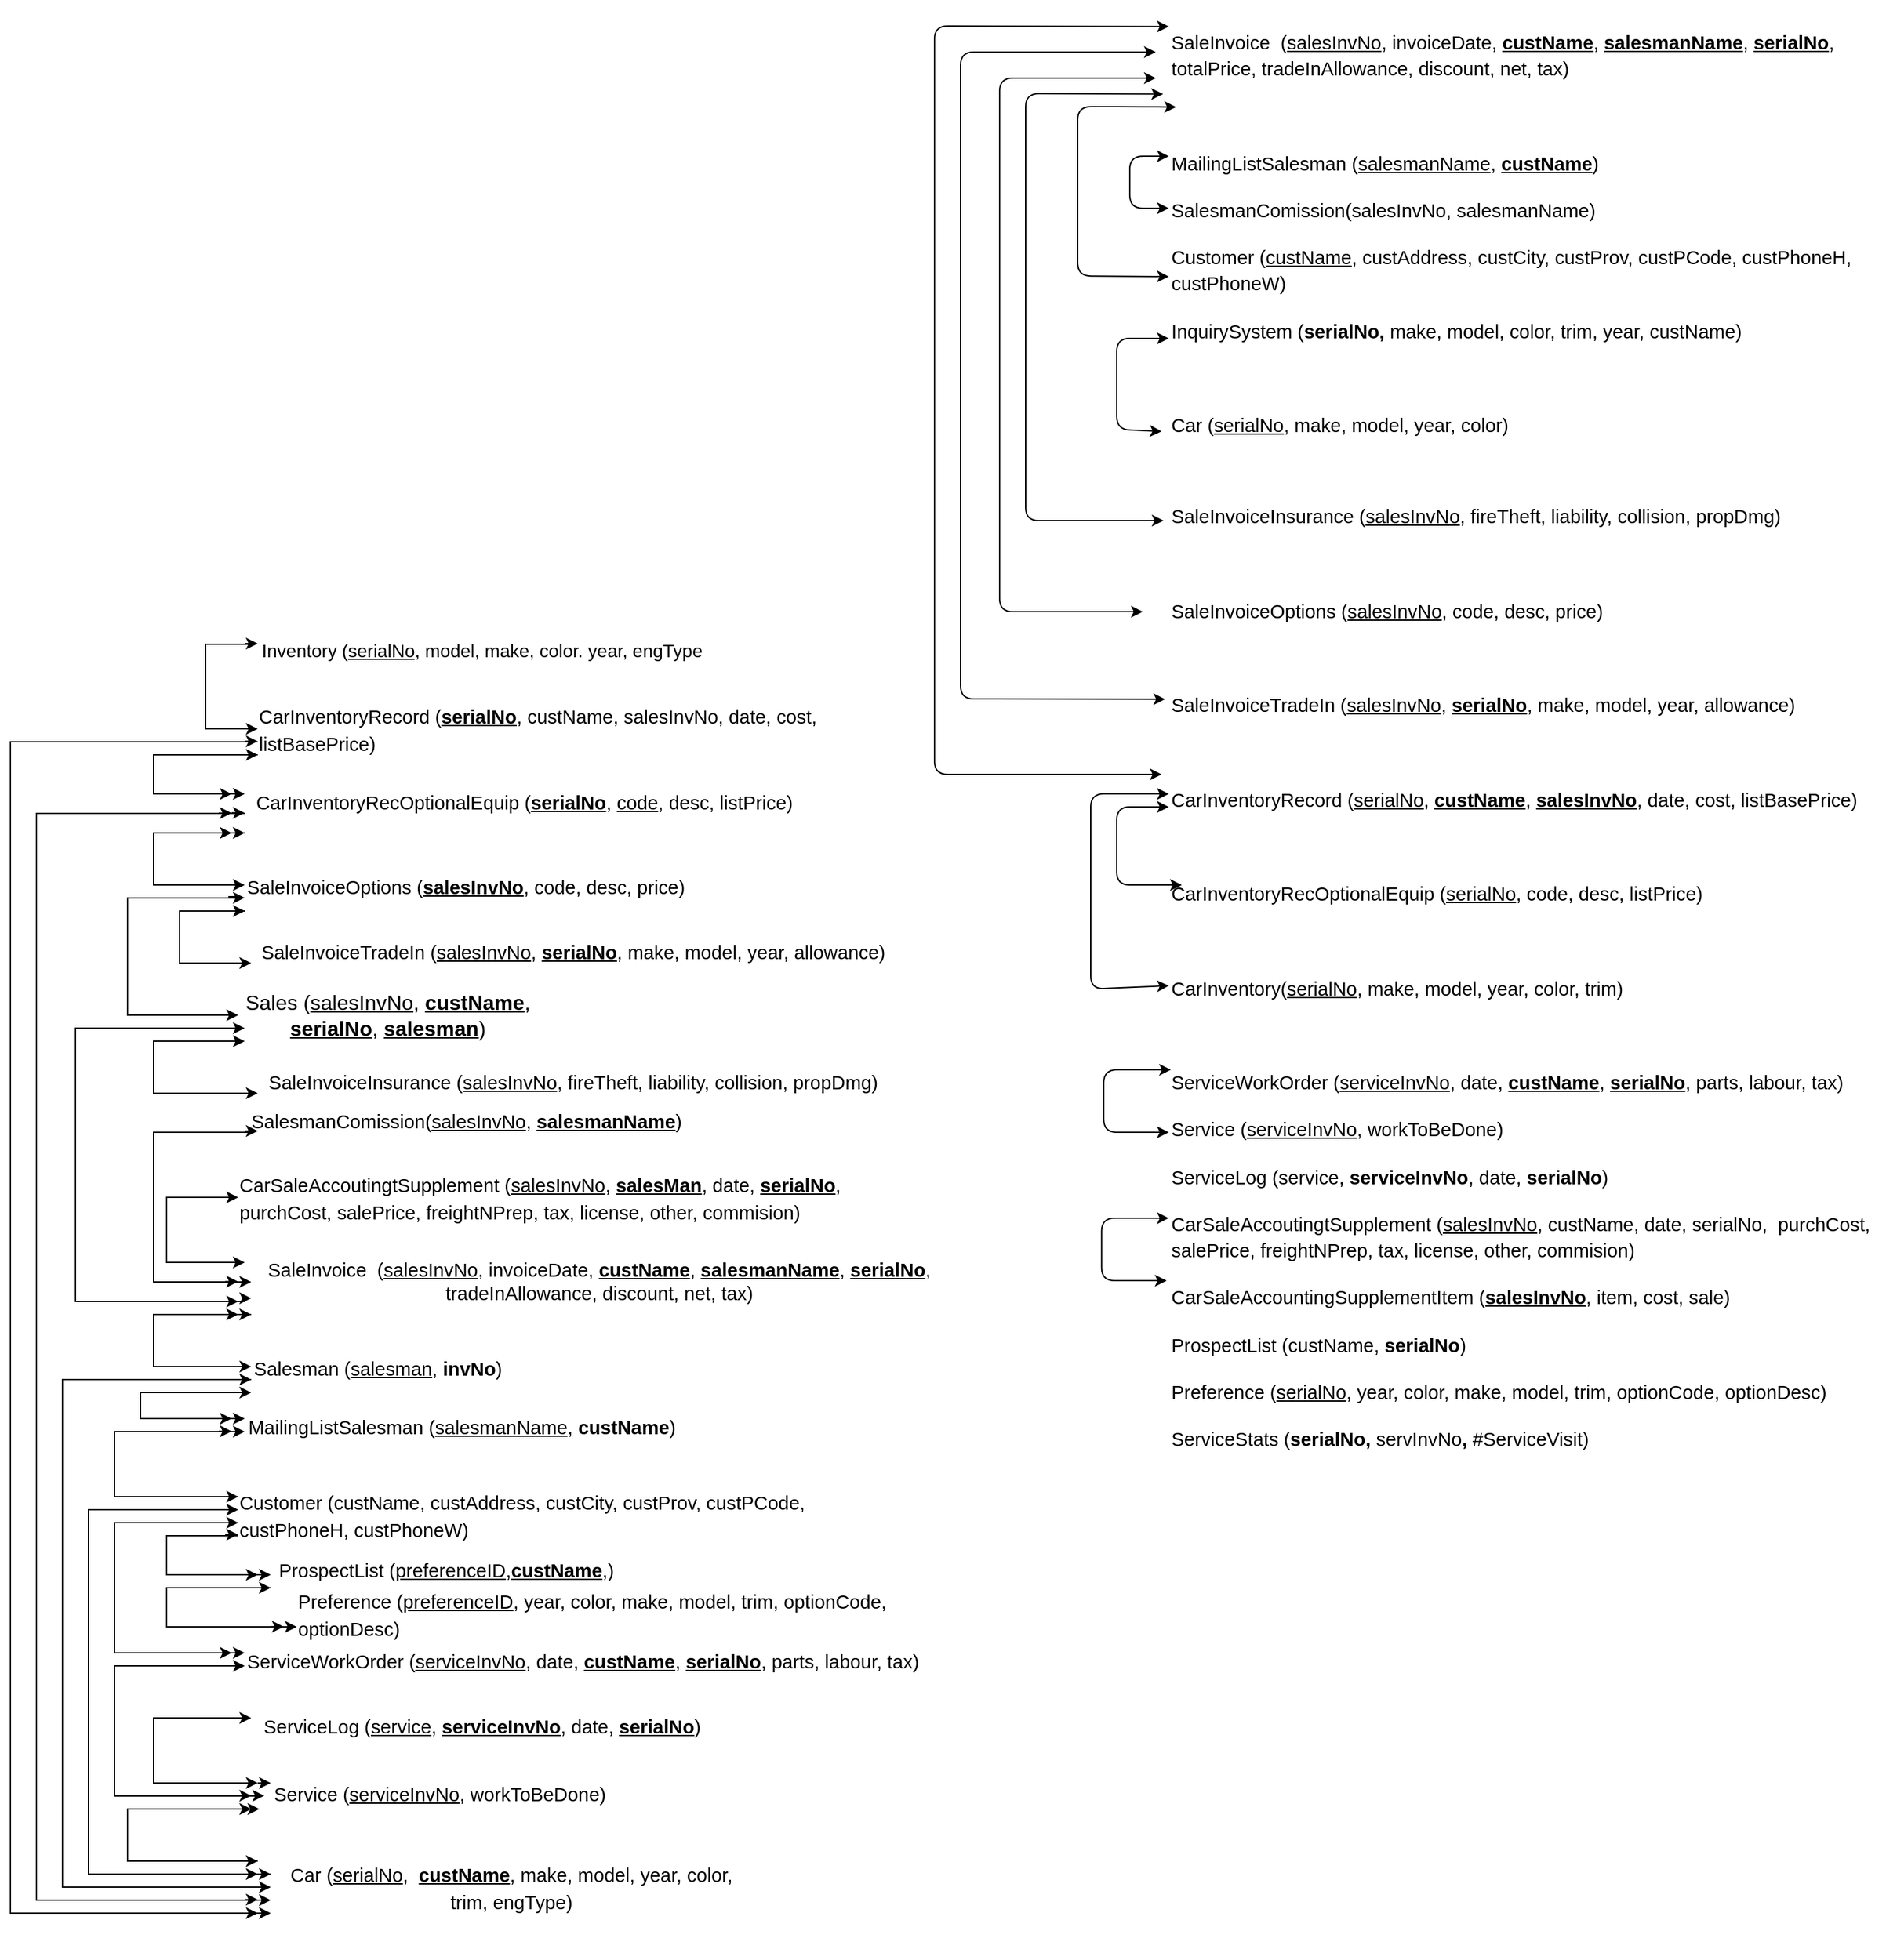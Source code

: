 <mxfile version="14.0.0" type="github">
  <diagram id="cpgGfN65SDcUuJHPmJmD" name="Page-1">
    <mxGraphModel dx="767" dy="2149" grid="1" gridSize="10" guides="1" tooltips="1" connect="1" arrows="1" fold="1" page="1" pageScale="1" pageWidth="850" pageHeight="1100" math="0" shadow="0">
      <root>
        <mxCell id="0" />
        <mxCell id="1" parent="0" />
        <mxCell id="uWfIgpHhgvvb1_PHxDeI-42" style="edgeStyle=orthogonalEdgeStyle;rounded=0;orthogonalLoop=1;jettySize=auto;html=1;" edge="1" parent="1" source="Bute2PtF-87hg-K_BfrG-1" target="Bute2PtF-87hg-K_BfrG-6">
          <mxGeometry relative="1" as="geometry">
            <mxPoint x="120" y="890" as="targetPoint" />
            <Array as="points">
              <mxPoint x="110" y="1120" />
              <mxPoint x="110" y="840" />
            </Array>
          </mxGeometry>
        </mxCell>
        <mxCell id="uWfIgpHhgvvb1_PHxDeI-44" style="edgeStyle=orthogonalEdgeStyle;rounded=0;orthogonalLoop=1;jettySize=auto;html=1;" edge="1" parent="1" target="uWfIgpHhgvvb1_PHxDeI-1">
          <mxGeometry relative="1" as="geometry">
            <mxPoint x="150" y="1060" as="targetPoint" />
            <mxPoint x="240" y="1110" as="sourcePoint" />
            <Array as="points">
              <mxPoint x="140" y="1110" />
              <mxPoint x="140" y="1070" />
            </Array>
          </mxGeometry>
        </mxCell>
        <mxCell id="Bute2PtF-87hg-K_BfrG-1" value="&lt;span id=&quot;docs-internal-guid-6ab7e09c-7fff-3b22-0e35-2b165f5e0c1f&quot;&gt;&lt;p dir=&quot;ltr&quot; style=&quot;line-height: 1.38 ; margin-top: 12pt ; margin-bottom: 12pt&quot;&gt;&lt;span style=&quot;font-size: 11pt ; font-family: &amp;#34;arial&amp;#34; ; background-color: transparent ; vertical-align: baseline&quot;&gt;Car (&lt;/span&gt;&lt;span style=&quot;font-size: 11pt ; font-family: &amp;#34;arial&amp;#34; ; background-color: transparent ; vertical-align: baseline&quot;&gt;&lt;u&gt;serialNo&lt;/u&gt;&lt;/span&gt;&lt;span style=&quot;font-size: 11pt ; font-family: &amp;#34;arial&amp;#34; ; background-color: transparent ; vertical-align: baseline&quot;&gt;,&amp;nbsp; &lt;b&gt;&lt;u&gt;custName&lt;/u&gt;&lt;/b&gt;, make, model, year, color, trim, engType)&lt;/span&gt;&lt;/p&gt;&lt;div&gt;&lt;span style=&quot;font-size: 11pt ; font-family: &amp;#34;arial&amp;#34; ; background-color: transparent ; vertical-align: baseline&quot;&gt;&lt;br&gt;&lt;/span&gt;&lt;/div&gt;&lt;/span&gt;" style="text;html=1;strokeColor=none;fillColor=none;align=center;verticalAlign=middle;whiteSpace=wrap;rounded=0;" parent="1" vertex="1">
          <mxGeometry x="250" y="1120" width="370" height="40" as="geometry" />
        </mxCell>
        <mxCell id="Bute2PtF-87hg-K_BfrG-2" value="&lt;span id=&quot;docs-internal-guid-f85bfaa0-7fff-9a6b-ba9b-2f663f60cca4&quot; style=&quot;text-align: left ; font-size: 13px&quot;&gt;&lt;p dir=&quot;ltr&quot; style=&quot;line-height: 1.38 ; margin-top: 12pt ; margin-bottom: 12pt&quot;&gt;&lt;span style=&quot;font-size: 11pt ; font-family: &amp;#34;arial&amp;#34; ; background-color: transparent ; vertical-align: baseline&quot;&gt;MailingListSalesman (&lt;/span&gt;&lt;span style=&quot;font-size: 11pt ; font-family: &amp;#34;arial&amp;#34; ; background-color: transparent ; vertical-align: baseline&quot;&gt;&lt;u&gt;salesmanName&lt;/u&gt;&lt;/span&gt;&lt;span style=&quot;font-size: 11pt ; font-family: &amp;#34;arial&amp;#34; ; background-color: transparent ; vertical-align: baseline&quot;&gt;,&amp;nbsp;&lt;/span&gt;&lt;span style=&quot;font-size: 11pt ; font-family: &amp;#34;arial&amp;#34; ; background-color: transparent ; font-weight: 700 ; vertical-align: baseline&quot;&gt;custName&lt;/span&gt;&lt;span style=&quot;font-size: 11pt ; font-family: &amp;#34;arial&amp;#34; ; background-color: transparent ; vertical-align: baseline&quot;&gt;)&lt;/span&gt;&lt;/p&gt;&lt;div&gt;&lt;span style=&quot;font-size: 11pt ; font-family: &amp;#34;arial&amp;#34; ; background-color: transparent ; vertical-align: baseline&quot;&gt;&lt;br&gt;&lt;/span&gt;&lt;/div&gt;&lt;/span&gt;" style="text;html=1;strokeColor=none;fillColor=none;align=center;verticalAlign=middle;whiteSpace=wrap;rounded=0;" parent="1" vertex="1">
          <mxGeometry x="222.5" y="760" width="347.5" height="50" as="geometry" />
        </mxCell>
        <mxCell id="uWfIgpHhgvvb1_PHxDeI-52" style="edgeStyle=orthogonalEdgeStyle;rounded=0;orthogonalLoop=1;jettySize=auto;html=1;" edge="1" parent="1" source="Bute2PtF-87hg-K_BfrG-6">
          <mxGeometry relative="1" as="geometry">
            <mxPoint x="230" y="950" as="targetPoint" />
            <Array as="points">
              <mxPoint x="130" y="850" />
              <mxPoint x="130" y="950" />
            </Array>
          </mxGeometry>
        </mxCell>
        <mxCell id="uWfIgpHhgvvb1_PHxDeI-53" style="edgeStyle=orthogonalEdgeStyle;rounded=0;orthogonalLoop=1;jettySize=auto;html=1;" edge="1" parent="1" source="Bute2PtF-87hg-K_BfrG-6" target="Bute2PtF-87hg-K_BfrG-7">
          <mxGeometry relative="1" as="geometry">
            <mxPoint x="210" y="900" as="targetPoint" />
            <Array as="points">
              <mxPoint x="170" y="860" />
              <mxPoint x="170" y="890" />
            </Array>
          </mxGeometry>
        </mxCell>
        <mxCell id="uWfIgpHhgvvb1_PHxDeI-55" style="edgeStyle=orthogonalEdgeStyle;rounded=0;orthogonalLoop=1;jettySize=auto;html=1;" edge="1" parent="1" source="Bute2PtF-87hg-K_BfrG-6">
          <mxGeometry relative="1" as="geometry">
            <mxPoint x="230" y="780" as="targetPoint" />
            <Array as="points">
              <mxPoint x="130" y="830" />
              <mxPoint x="130" y="780" />
            </Array>
          </mxGeometry>
        </mxCell>
        <mxCell id="Bute2PtF-87hg-K_BfrG-6" value="&lt;span id=&quot;docs-internal-guid-f85bfaa0-7fff-9a6b-ba9b-2f663f60cca4&quot; style=&quot;text-align: left ; font-size: 13px&quot;&gt;&lt;p dir=&quot;ltr&quot; style=&quot;line-height: 1.38 ; margin-top: 12pt ; margin-bottom: 12pt&quot;&gt;&lt;span style=&quot;font-size: 11pt ; font-family: &amp;#34;arial&amp;#34; ; background-color: transparent ; vertical-align: baseline&quot;&gt;Customer (&lt;/span&gt;&lt;span style=&quot;font-size: 11pt ; font-family: &amp;#34;arial&amp;#34; ; background-color: transparent ; vertical-align: baseline&quot;&gt;custName&lt;/span&gt;&lt;span style=&quot;font-size: 11pt ; font-family: &amp;#34;arial&amp;#34; ; background-color: transparent ; vertical-align: baseline&quot;&gt;, custAddress, custCity, custProv, custPCode, custPhoneH, custPhoneW)&lt;/span&gt;&lt;/p&gt;&lt;span id=&quot;docs-internal-guid-f85bfaa0-7fff-9a6b-ba9b-2f663f60cca4&quot;&gt;&lt;/span&gt;&lt;/span&gt;" style="text;html=1;strokeColor=none;fillColor=none;align=center;verticalAlign=middle;whiteSpace=wrap;rounded=0;" parent="1" vertex="1">
          <mxGeometry x="225" y="830" width="465" height="30" as="geometry" />
        </mxCell>
        <mxCell id="uWfIgpHhgvvb1_PHxDeI-54" style="edgeStyle=orthogonalEdgeStyle;rounded=0;orthogonalLoop=1;jettySize=auto;html=1;entryX=0;entryY=0.5;entryDx=0;entryDy=0;" edge="1" parent="1" source="Bute2PtF-87hg-K_BfrG-7" target="uWfIgpHhgvvb1_PHxDeI-48">
          <mxGeometry relative="1" as="geometry">
            <mxPoint x="250" y="920" as="targetPoint" />
            <Array as="points">
              <mxPoint x="170" y="900" />
              <mxPoint x="170" y="930" />
            </Array>
          </mxGeometry>
        </mxCell>
        <mxCell id="Bute2PtF-87hg-K_BfrG-7" value="&lt;span id=&quot;docs-internal-guid-f85bfaa0-7fff-9a6b-ba9b-2f663f60cca4&quot; style=&quot;text-align: left ; font-size: 13px&quot;&gt;&lt;p dir=&quot;ltr&quot; style=&quot;line-height: 1.38 ; margin-top: 12pt ; margin-bottom: 12pt&quot;&gt;&lt;span style=&quot;background-color: transparent ; font-size: 11pt ; font-family: &amp;#34;arial&amp;#34; ; vertical-align: baseline&quot;&gt;ProspectList (&lt;u&gt;preferenceID&lt;/u&gt;,&lt;/span&gt;&lt;span style=&quot;background-color: transparent ; font-size: 11pt ; font-family: &amp;#34;arial&amp;#34; ; vertical-align: baseline&quot;&gt;&lt;b&gt;&lt;u&gt;custName&lt;/u&gt;&lt;/b&gt;&lt;/span&gt;&lt;span style=&quot;background-color: transparent ; font-size: 11pt ; font-family: &amp;#34;arial&amp;#34; ; vertical-align: baseline&quot;&gt;,&lt;/span&gt;&lt;span style=&quot;background-color: transparent ; font-size: 11pt ; font-family: &amp;#34;arial&amp;#34; ; vertical-align: baseline&quot;&gt;)&lt;/span&gt;&lt;br&gt;&lt;/p&gt;&lt;div&gt;&lt;span style=&quot;background-color: transparent ; font-size: 11pt ; font-family: &amp;#34;arial&amp;#34; ; vertical-align: baseline&quot;&gt;&lt;br&gt;&lt;/span&gt;&lt;/div&gt;&lt;/span&gt;" style="text;html=1;strokeColor=none;fillColor=none;align=center;verticalAlign=middle;whiteSpace=wrap;rounded=0;" parent="1" vertex="1">
          <mxGeometry x="250" y="880" width="270" height="30" as="geometry" />
        </mxCell>
        <mxCell id="uWfIgpHhgvvb1_PHxDeI-40" style="edgeStyle=orthogonalEdgeStyle;rounded=0;orthogonalLoop=1;jettySize=auto;html=1;" edge="1" parent="1" source="Bute2PtF-87hg-K_BfrG-15">
          <mxGeometry relative="1" as="geometry">
            <mxPoint x="250" y="1130" as="targetPoint" />
            <Array as="points">
              <mxPoint x="90" y="740" />
              <mxPoint x="90" y="1130" />
            </Array>
          </mxGeometry>
        </mxCell>
        <mxCell id="uWfIgpHhgvvb1_PHxDeI-83" style="edgeStyle=orthogonalEdgeStyle;rounded=0;orthogonalLoop=1;jettySize=auto;html=1;" edge="1" parent="1">
          <mxGeometry relative="1" as="geometry">
            <mxPoint x="230" y="770" as="targetPoint" />
            <mxPoint x="230" y="750" as="sourcePoint" />
            <Array as="points">
              <mxPoint x="150" y="750" />
              <mxPoint x="150" y="770" />
            </Array>
          </mxGeometry>
        </mxCell>
        <mxCell id="Bute2PtF-87hg-K_BfrG-15" value="&lt;span id=&quot;docs-internal-guid-f6cc1f4a-7fff-d2e0-5640-ac946ab315d1&quot;&gt;&lt;p dir=&quot;ltr&quot; style=&quot;line-height: 1.38 ; margin-top: 12pt ; margin-bottom: 12pt&quot;&gt;&lt;span style=&quot;font-size: 11pt ; font-family: &amp;#34;arial&amp;#34; ; background-color: transparent ; vertical-align: baseline&quot;&gt;Salesman (&lt;/span&gt;&lt;span style=&quot;font-size: 11pt ; font-family: &amp;#34;arial&amp;#34; ; background-color: transparent ; vertical-align: baseline&quot;&gt;&lt;u&gt;salesman&lt;/u&gt;&lt;/span&gt;&lt;span style=&quot;font-size: 11pt ; font-family: &amp;#34;arial&amp;#34; ; background-color: transparent ; vertical-align: baseline&quot;&gt;, &lt;/span&gt;&lt;span style=&quot;font-size: 11pt ; font-family: &amp;#34;arial&amp;#34; ; background-color: transparent ; font-weight: 700 ; vertical-align: baseline&quot;&gt;invNo&lt;/span&gt;&lt;span style=&quot;font-size: 11pt ; font-family: &amp;#34;arial&amp;#34; ; background-color: transparent ; vertical-align: baseline&quot;&gt;)&lt;/span&gt;&lt;/p&gt;&lt;div&gt;&lt;span style=&quot;font-size: 11pt ; font-family: &amp;#34;arial&amp;#34; ; background-color: transparent ; vertical-align: baseline&quot;&gt;&lt;br&gt;&lt;/span&gt;&lt;/div&gt;&lt;/span&gt;" style="text;html=1;strokeColor=none;fillColor=none;align=center;verticalAlign=middle;whiteSpace=wrap;rounded=0;" parent="1" vertex="1">
          <mxGeometry x="235" y="730" width="195" height="20" as="geometry" />
        </mxCell>
        <mxCell id="uWfIgpHhgvvb1_PHxDeI-21" style="edgeStyle=orthogonalEdgeStyle;rounded=0;orthogonalLoop=1;jettySize=auto;html=1;" edge="1" parent="1" source="Bute2PtF-87hg-K_BfrG-16" target="Bute2PtF-87hg-K_BfrG-17">
          <mxGeometry relative="1" as="geometry">
            <mxPoint x="210" y="240" as="targetPoint" />
            <Array as="points">
              <mxPoint x="200" y="175" />
              <mxPoint x="200" y="240" />
            </Array>
          </mxGeometry>
        </mxCell>
        <mxCell id="Bute2PtF-87hg-K_BfrG-16" value="&lt;font style=&quot;font-size: 14px&quot;&gt;Inventory (&lt;u&gt;serialNo,&lt;/u&gt;&amp;nbsp;model, make, color. year, engType&lt;/font&gt;" style="text;html=1;strokeColor=none;fillColor=none;align=center;verticalAlign=middle;whiteSpace=wrap;rounded=0;" parent="1" vertex="1">
          <mxGeometry x="235" y="170" width="355" height="20" as="geometry" />
        </mxCell>
        <mxCell id="uWfIgpHhgvvb1_PHxDeI-24" style="edgeStyle=orthogonalEdgeStyle;rounded=0;orthogonalLoop=1;jettySize=auto;html=1;entryX=0;entryY=0.75;entryDx=0;entryDy=0;exitX=0;exitY=0.5;exitDx=0;exitDy=0;" edge="1" parent="1" source="Bute2PtF-87hg-K_BfrG-17" target="Bute2PtF-87hg-K_BfrG-1">
          <mxGeometry relative="1" as="geometry">
            <mxPoint x="90" y="1150" as="targetPoint" />
            <mxPoint x="220" y="250" as="sourcePoint" />
            <Array as="points">
              <mxPoint x="50" y="250" />
              <mxPoint x="50" y="1150" />
            </Array>
          </mxGeometry>
        </mxCell>
        <mxCell id="uWfIgpHhgvvb1_PHxDeI-25" style="edgeStyle=orthogonalEdgeStyle;rounded=0;orthogonalLoop=1;jettySize=auto;html=1;" edge="1" parent="1" source="Bute2PtF-87hg-K_BfrG-17" target="Bute2PtF-87hg-K_BfrG-18">
          <mxGeometry relative="1" as="geometry">
            <mxPoint x="230" y="310" as="targetPoint" />
            <Array as="points">
              <mxPoint x="160" y="260" />
              <mxPoint x="160" y="290" />
            </Array>
          </mxGeometry>
        </mxCell>
        <mxCell id="Bute2PtF-87hg-K_BfrG-17" value="&lt;span id=&quot;docs-internal-guid-f85bfaa0-7fff-9a6b-ba9b-2f663f60cca4&quot; style=&quot;text-align: left ; font-size: 13px&quot;&gt;&lt;p dir=&quot;ltr&quot; style=&quot;line-height: 1.38 ; margin-top: 12pt ; margin-bottom: 12pt&quot;&gt;&lt;span style=&quot;font-size: 11pt ; font-family: &amp;#34;arial&amp;#34; ; background-color: transparent ; vertical-align: baseline&quot;&gt;CarInventoryRecord (&lt;/span&gt;&lt;span style=&quot;font-size: 11pt ; font-family: &amp;#34;arial&amp;#34; ; background-color: transparent ; vertical-align: baseline&quot;&gt;&lt;b&gt;&lt;u&gt;serialNo&lt;/u&gt;&lt;/b&gt;&lt;/span&gt;&lt;span style=&quot;font-size: 11pt ; font-family: &amp;#34;arial&amp;#34; ; background-color: transparent ; vertical-align: baseline&quot;&gt;,&amp;nbsp;&lt;/span&gt;&lt;span style=&quot;font-size: 11pt ; font-family: &amp;#34;arial&amp;#34; ; background-color: transparent ; vertical-align: baseline&quot;&gt;custName&lt;/span&gt;&lt;span style=&quot;font-size: 11pt ; font-family: &amp;#34;arial&amp;#34; ; background-color: transparent ; vertical-align: baseline&quot;&gt;,&amp;nbsp;&lt;/span&gt;&lt;span style=&quot;font-size: 11pt ; font-family: &amp;#34;arial&amp;#34; ; background-color: transparent ; vertical-align: baseline&quot;&gt;salesInvNo&lt;/span&gt;&lt;span style=&quot;font-size: 11pt ; font-family: &amp;#34;arial&amp;#34; ; background-color: transparent ; vertical-align: baseline&quot;&gt;, date, cost, listBasePrice)&lt;/span&gt;&lt;/p&gt;&lt;div&gt;&lt;span style=&quot;font-size: 11pt ; font-family: &amp;#34;arial&amp;#34; ; background-color: transparent ; vertical-align: baseline&quot;&gt;&lt;br&gt;&lt;/span&gt;&lt;/div&gt;&lt;/span&gt;" style="text;html=1;strokeColor=none;fillColor=none;align=center;verticalAlign=middle;whiteSpace=wrap;rounded=0;" parent="1" vertex="1">
          <mxGeometry x="240" y="230" width="470" height="40" as="geometry" />
        </mxCell>
        <mxCell id="uWfIgpHhgvvb1_PHxDeI-26" style="edgeStyle=orthogonalEdgeStyle;rounded=0;orthogonalLoop=1;jettySize=auto;html=1;" edge="1" parent="1" source="Bute2PtF-87hg-K_BfrG-18">
          <mxGeometry relative="1" as="geometry">
            <mxPoint x="250" y="1140" as="targetPoint" />
            <Array as="points">
              <mxPoint x="70" y="305" />
              <mxPoint x="70" y="1140" />
            </Array>
          </mxGeometry>
        </mxCell>
        <mxCell id="uWfIgpHhgvvb1_PHxDeI-27" style="edgeStyle=orthogonalEdgeStyle;rounded=0;orthogonalLoop=1;jettySize=auto;html=1;" edge="1" parent="1" source="Bute2PtF-87hg-K_BfrG-18">
          <mxGeometry relative="1" as="geometry">
            <mxPoint x="230" y="360" as="targetPoint" />
            <Array as="points">
              <mxPoint x="160" y="320" />
              <mxPoint x="160" y="360" />
            </Array>
          </mxGeometry>
        </mxCell>
        <mxCell id="Bute2PtF-87hg-K_BfrG-18" value="&lt;span id=&quot;docs-internal-guid-f85bfaa0-7fff-9a6b-ba9b-2f663f60cca4&quot; style=&quot;text-align: left ; font-size: 13px&quot;&gt;&lt;p dir=&quot;ltr&quot; style=&quot;line-height: 1.38 ; margin-top: 12pt ; margin-bottom: 12pt&quot;&gt;&lt;span style=&quot;font-size: 11pt ; font-family: &amp;#34;arial&amp;#34; ; background-color: transparent ; vertical-align: baseline&quot;&gt;CarInventoryRecOptionalEquip (&lt;/span&gt;&lt;span style=&quot;font-size: 11pt ; font-family: &amp;#34;arial&amp;#34; ; background-color: transparent ; vertical-align: baseline&quot;&gt;&lt;b&gt;&lt;u&gt;serialNo&lt;/u&gt;&lt;/b&gt;&lt;/span&gt;&lt;span style=&quot;font-size: 11pt ; font-family: &amp;#34;arial&amp;#34; ; background-color: transparent ; vertical-align: baseline&quot;&gt;, &lt;u&gt;code&lt;/u&gt;, desc, listPrice)&lt;/span&gt;&lt;/p&gt;&lt;div&gt;&lt;span style=&quot;font-size: 11pt ; font-family: &amp;#34;arial&amp;#34; ; background-color: transparent ; vertical-align: baseline&quot;&gt;&lt;br&gt;&lt;/span&gt;&lt;/div&gt;&lt;/span&gt;" style="text;html=1;strokeColor=none;fillColor=none;align=center;verticalAlign=middle;whiteSpace=wrap;rounded=0;" parent="1" vertex="1">
          <mxGeometry x="230" y="290" width="430" height="30" as="geometry" />
        </mxCell>
        <mxCell id="uWfIgpHhgvvb1_PHxDeI-29" style="edgeStyle=orthogonalEdgeStyle;rounded=0;orthogonalLoop=1;jettySize=auto;html=1;entryX=0;entryY=0.5;entryDx=0;entryDy=0;exitX=-0.037;exitY=0.474;exitDx=0;exitDy=0;exitPerimeter=0;" edge="1" parent="1" source="Bute2PtF-87hg-K_BfrG-19" target="uWfIgpHhgvvb1_PHxDeI-7">
          <mxGeometry relative="1" as="geometry">
            <mxPoint x="230" y="470" as="targetPoint" />
            <mxPoint x="220" y="370" as="sourcePoint" />
            <Array as="points">
              <mxPoint x="227" y="370" />
              <mxPoint x="140" y="370" />
              <mxPoint x="140" y="460" />
            </Array>
          </mxGeometry>
        </mxCell>
        <mxCell id="uWfIgpHhgvvb1_PHxDeI-34" style="edgeStyle=orthogonalEdgeStyle;rounded=0;orthogonalLoop=1;jettySize=auto;html=1;entryX=0;entryY=0.5;entryDx=0;entryDy=0;" edge="1" parent="1" source="Bute2PtF-87hg-K_BfrG-19" target="uWfIgpHhgvvb1_PHxDeI-8">
          <mxGeometry relative="1" as="geometry">
            <mxPoint x="250" y="420" as="targetPoint" />
            <Array as="points">
              <mxPoint x="180" y="380" />
              <mxPoint x="180" y="420" />
            </Array>
          </mxGeometry>
        </mxCell>
        <mxCell id="Bute2PtF-87hg-K_BfrG-19" value="&lt;span id=&quot;docs-internal-guid-f85bfaa0-7fff-9a6b-ba9b-2f663f60cca4&quot; style=&quot;text-align: left ; font-size: 13px&quot;&gt;&lt;p dir=&quot;ltr&quot; style=&quot;line-height: 1.38 ; margin-top: 12pt ; margin-bottom: 12pt&quot;&gt;&lt;span style=&quot;font-size: 11pt ; font-family: &amp;#34;arial&amp;#34; ; background-color: transparent ; vertical-align: baseline&quot;&gt;SaleInvoiceOptions (&lt;/span&gt;&lt;span style=&quot;font-size: 11pt ; font-family: &amp;#34;arial&amp;#34; ; background-color: transparent ; vertical-align: baseline&quot;&gt;&lt;b&gt;&lt;u&gt;salesInvNo&lt;/u&gt;&lt;/b&gt;&lt;/span&gt;&lt;span style=&quot;font-size: 11pt ; font-family: &amp;#34;arial&amp;#34; ; background-color: transparent ; vertical-align: baseline&quot;&gt;, code, desc, price)&lt;/span&gt;&lt;/p&gt;&lt;div&gt;&lt;span style=&quot;font-size: 11pt ; font-family: &amp;#34;arial&amp;#34; ; background-color: transparent ; vertical-align: baseline&quot;&gt;&lt;br&gt;&lt;/span&gt;&lt;/div&gt;&lt;/span&gt;" style="text;html=1;strokeColor=none;fillColor=none;align=center;verticalAlign=middle;whiteSpace=wrap;rounded=0;" parent="1" vertex="1">
          <mxGeometry x="230" y="350" width="340" height="40" as="geometry" />
        </mxCell>
        <mxCell id="Bute2PtF-87hg-K_BfrG-20" value="&lt;b style=&quot;font-weight: normal ; font-size: 13px&quot; id=&quot;docs-internal-guid-f85bfaa0-7fff-9a6b-ba9b-2f663f60cca4&quot;&gt;&lt;p dir=&quot;ltr&quot; style=&quot;line-height: 1.38 ; margin-top: 12pt ; margin-bottom: 12pt&quot;&gt;&lt;span style=&quot;font-size: 11pt ; font-family: &amp;#34;arial&amp;#34; ; color: rgb(0 , 0 , 0) ; background-color: transparent ; font-weight: 400 ; font-style: normal ; font-variant: normal ; text-decoration: none ; vertical-align: baseline&quot;&gt;SaleInvoice&amp;nbsp; (&lt;/span&gt;&lt;span style=&quot;font-size: 11pt ; font-family: &amp;#34;arial&amp;#34; ; color: rgb(0 , 0 , 0) ; background-color: transparent ; font-weight: 400 ; font-style: normal ; font-variant: normal ; text-decoration: underline ; vertical-align: baseline&quot;&gt;salesInvNo&lt;/span&gt;&lt;span style=&quot;font-size: 11pt ; font-family: &amp;#34;arial&amp;#34; ; color: rgb(0 , 0 , 0) ; background-color: transparent ; font-weight: 400 ; font-style: normal ; font-variant: normal ; text-decoration: none ; vertical-align: baseline&quot;&gt;, invoiceDate, &lt;/span&gt;&lt;span style=&quot;font-size: 11pt ; font-family: &amp;#34;arial&amp;#34; ; color: rgb(0 , 0 , 0) ; background-color: transparent ; font-weight: 700 ; font-style: normal ; font-variant: normal ; text-decoration: underline ; vertical-align: baseline&quot;&gt;custName&lt;/span&gt;&lt;span style=&quot;font-size: 11pt ; font-family: &amp;#34;arial&amp;#34; ; color: rgb(0 , 0 , 0) ; background-color: transparent ; font-weight: 400 ; font-style: normal ; font-variant: normal ; text-decoration: none ; vertical-align: baseline&quot;&gt;, &lt;/span&gt;&lt;span style=&quot;font-size: 11pt ; font-family: &amp;#34;arial&amp;#34; ; color: rgb(0 , 0 , 0) ; background-color: transparent ; font-weight: 700 ; font-style: normal ; font-variant: normal ; text-decoration: underline ; vertical-align: baseline&quot;&gt;salesmanName&lt;/span&gt;&lt;span style=&quot;font-size: 11pt ; font-family: &amp;#34;arial&amp;#34; ; color: rgb(0 , 0 , 0) ; background-color: transparent ; font-weight: 400 ; font-style: normal ; font-variant: normal ; text-decoration: none ; vertical-align: baseline&quot;&gt;, &lt;/span&gt;&lt;span style=&quot;font-size: 11pt ; font-family: &amp;#34;arial&amp;#34; ; color: rgb(0 , 0 , 0) ; background-color: transparent ; font-weight: 700 ; font-style: normal ; font-variant: normal ; text-decoration: underline ; vertical-align: baseline&quot;&gt;serialNo&lt;/span&gt;&lt;span style=&quot;font-size: 11pt ; font-family: &amp;#34;arial&amp;#34; ; color: rgb(0 , 0 , 0) ; background-color: transparent ; font-weight: 400 ; font-style: normal ; font-variant: normal ; text-decoration: none ; vertical-align: baseline&quot;&gt;, totalPrice, tradeInAllowance, discount, net, tax)&lt;/span&gt;&lt;/p&gt;&lt;p dir=&quot;ltr&quot; style=&quot;line-height: 1.38 ; margin-top: 12pt ; margin-bottom: 12pt&quot;&gt;&lt;span style=&quot;font-size: 11pt ; font-family: &amp;#34;arial&amp;#34; ; color: rgb(0 , 0 , 0) ; background-color: transparent ; font-weight: 400 ; font-style: normal ; font-variant: normal ; text-decoration: none ; vertical-align: baseline&quot;&gt;&lt;br&gt;&lt;/span&gt;&lt;/p&gt;&lt;p dir=&quot;ltr&quot; style=&quot;line-height: 1.38 ; margin-top: 12pt ; margin-bottom: 12pt&quot;&gt;&lt;span style=&quot;font-size: 11pt ; font-family: &amp;#34;arial&amp;#34; ; color: rgb(0 , 0 , 0) ; background-color: transparent ; font-weight: 400 ; font-style: normal ; font-variant: normal ; text-decoration: none ; vertical-align: baseline&quot;&gt;MailingListSalesman (&lt;/span&gt;&lt;span style=&quot;font-size: 11pt ; font-family: &amp;#34;arial&amp;#34; ; color: rgb(0 , 0 , 0) ; background-color: transparent ; font-weight: 400 ; font-style: normal ; font-variant: normal ; text-decoration: underline ; vertical-align: baseline&quot;&gt;salesmanName&lt;/span&gt;&lt;span style=&quot;font-size: 11pt ; font-family: &amp;#34;arial&amp;#34; ; color: rgb(0 , 0 , 0) ; background-color: transparent ; font-weight: 400 ; font-style: normal ; font-variant: normal ; text-decoration: none ; vertical-align: baseline&quot;&gt;, &lt;/span&gt;&lt;span style=&quot;font-size: 11pt ; font-family: &amp;#34;arial&amp;#34; ; color: rgb(0 , 0 , 0) ; background-color: transparent ; font-weight: 700 ; font-style: normal ; font-variant: normal ; text-decoration: underline ; vertical-align: baseline&quot;&gt;custName&lt;/span&gt;&lt;span style=&quot;font-size: 11pt ; font-family: &amp;#34;arial&amp;#34; ; color: rgb(0 , 0 , 0) ; background-color: transparent ; font-weight: 400 ; font-style: normal ; font-variant: normal ; text-decoration: none ; vertical-align: baseline&quot;&gt;)&lt;/span&gt;&lt;/p&gt;&lt;p dir=&quot;ltr&quot; style=&quot;line-height: 1.38 ; margin-top: 12pt ; margin-bottom: 12pt&quot;&gt;&lt;span style=&quot;font-size: 11pt ; font-family: &amp;#34;arial&amp;#34; ; color: rgb(0 , 0 , 0) ; background-color: transparent ; font-weight: 400 ; font-style: normal ; font-variant: normal ; text-decoration: none ; vertical-align: baseline&quot;&gt;&lt;span style=&quot;background-color: transparent ; font-size: 11pt ; vertical-align: baseline&quot;&gt;SalesmanComission(&lt;/span&gt;&lt;span style=&quot;background-color: transparent ; font-size: 11pt ; vertical-align: baseline&quot;&gt;salesInvNo&lt;/span&gt;&lt;span style=&quot;background-color: transparent ; font-size: 11pt ; vertical-align: baseline&quot;&gt;,&amp;nbsp;&lt;/span&gt;&lt;span style=&quot;background-color: transparent ; font-size: 11pt ; vertical-align: baseline&quot;&gt;salesmanName&lt;/span&gt;&lt;span style=&quot;background-color: transparent ; font-size: 11pt ; vertical-align: baseline&quot;&gt;)&lt;/span&gt;&lt;br&gt;&lt;/span&gt;&lt;/p&gt;&lt;p dir=&quot;ltr&quot; style=&quot;line-height: 1.38 ; margin-top: 12pt ; margin-bottom: 12pt&quot;&gt;&lt;span style=&quot;font-size: 11pt ; font-family: &amp;#34;arial&amp;#34; ; color: rgb(0 , 0 , 0) ; background-color: transparent ; font-weight: 400 ; font-style: normal ; font-variant: normal ; text-decoration: none ; vertical-align: baseline&quot;&gt;Customer (&lt;/span&gt;&lt;span style=&quot;font-size: 11pt ; font-family: &amp;#34;arial&amp;#34; ; color: rgb(0 , 0 , 0) ; background-color: transparent ; font-weight: 400 ; font-style: normal ; font-variant: normal ; text-decoration: underline ; vertical-align: baseline&quot;&gt;custName&lt;/span&gt;&lt;span style=&quot;font-size: 11pt ; font-family: &amp;#34;arial&amp;#34; ; color: rgb(0 , 0 , 0) ; background-color: transparent ; font-weight: 400 ; font-style: normal ; font-variant: normal ; text-decoration: none ; vertical-align: baseline&quot;&gt;, custAddress, custCity, custProv, custPCode, custPhoneH, custPhoneW)&lt;/span&gt;&lt;/p&gt;&lt;span id=&quot;docs-internal-guid-f85bfaa0-7fff-9a6b-ba9b-2f663f60cca4&quot;&gt;&lt;p dir=&quot;ltr&quot; style=&quot;line-height: 1.38 ; margin-top: 12pt ; margin-bottom: 12pt&quot;&gt;&lt;span style=&quot;font-size: 11pt ; font-family: &amp;#34;arial&amp;#34; ; background-color: transparent ; vertical-align: baseline&quot;&gt;InquirySystem (&lt;/span&gt;&lt;span style=&quot;font-size: 11pt ; font-family: &amp;#34;arial&amp;#34; ; background-color: transparent ; font-weight: 700 ; vertical-align: baseline&quot;&gt;serialNo&lt;/span&gt;&lt;span style=&quot;font-size: 11pt ; font-family: &amp;#34;arial&amp;#34; ; background-color: transparent ; font-weight: 700 ; vertical-align: baseline&quot;&gt;,&amp;nbsp;&lt;/span&gt;&lt;span style=&quot;font-size: 11pt ; font-family: &amp;#34;arial&amp;#34; ; background-color: transparent ; vertical-align: baseline&quot;&gt;make, model, color, trim, year,&amp;nbsp;&lt;/span&gt;&lt;span style=&quot;font-size: 11pt ; font-family: &amp;#34;arial&amp;#34; ; background-color: transparent ; vertical-align: baseline&quot;&gt;custName&lt;/span&gt;&lt;span style=&quot;font-size: 11pt ; font-family: &amp;#34;arial&amp;#34; ; background-color: transparent ; vertical-align: baseline&quot;&gt;)&lt;/span&gt;&lt;/p&gt;&lt;/span&gt;&lt;p dir=&quot;ltr&quot; style=&quot;line-height: 1.38 ; margin-top: 12pt ; margin-bottom: 12pt&quot;&gt;&lt;span style=&quot;font-size: 11pt ; font-family: &amp;#34;arial&amp;#34; ; color: rgb(0 , 0 , 0) ; background-color: transparent ; font-weight: 400 ; font-style: normal ; font-variant: normal ; vertical-align: baseline&quot;&gt;&lt;span style=&quot;background-color: transparent ; font-size: 11pt ; vertical-align: baseline&quot;&gt;&lt;br&gt;&lt;/span&gt;&lt;/span&gt;&lt;/p&gt;&lt;p dir=&quot;ltr&quot; style=&quot;line-height: 1.38 ; margin-top: 12pt ; margin-bottom: 12pt&quot;&gt;&lt;span style=&quot;font-size: 11pt ; font-family: &amp;#34;arial&amp;#34; ; color: rgb(0 , 0 , 0) ; background-color: transparent ; font-weight: 400 ; font-style: normal ; font-variant: normal ; vertical-align: baseline&quot;&gt;&lt;span style=&quot;background-color: transparent ; font-size: 11pt ; vertical-align: baseline&quot;&gt;Car (&lt;/span&gt;&lt;span style=&quot;background-color: transparent ; font-size: 11pt ; vertical-align: baseline&quot;&gt;&lt;u&gt;serialNo&lt;/u&gt;&lt;/span&gt;&lt;span style=&quot;background-color: transparent ; font-size: 11pt ; vertical-align: baseline&quot;&gt;, make, model, year, color)&amp;nbsp;&lt;/span&gt;&lt;br&gt;&lt;/span&gt;&lt;/p&gt;&lt;p dir=&quot;ltr&quot; style=&quot;line-height: 1.38 ; margin-top: 12pt ; margin-bottom: 12pt&quot;&gt;&lt;br&gt;&lt;/p&gt;&lt;p dir=&quot;ltr&quot; style=&quot;line-height: 1.38 ; margin-top: 12pt ; margin-bottom: 12pt&quot;&gt;&lt;span style=&quot;font-size: 11pt ; font-family: &amp;#34;arial&amp;#34; ; color: rgb(0 , 0 , 0) ; background-color: transparent ; font-weight: 400 ; font-style: normal ; font-variant: normal ; text-decoration: none ; vertical-align: baseline&quot;&gt;SaleInvoiceInsurance (&lt;/span&gt;&lt;span style=&quot;font-size: 11pt ; font-family: &amp;#34;arial&amp;#34; ; color: rgb(0 , 0 , 0) ; background-color: transparent ; font-weight: 400 ; font-style: normal ; font-variant: normal ; text-decoration: underline ; vertical-align: baseline&quot;&gt;salesInvNo&lt;/span&gt;&lt;span style=&quot;font-size: 11pt ; font-family: &amp;#34;arial&amp;#34; ; color: rgb(0 , 0 , 0) ; background-color: transparent ; font-weight: 400 ; font-style: normal ; font-variant: normal ; text-decoration: none ; vertical-align: baseline&quot;&gt;, fireTheft, liability, collision, propDmg)&lt;/span&gt;&lt;/p&gt;&lt;p dir=&quot;ltr&quot; style=&quot;line-height: 1.38 ; margin-top: 12pt ; margin-bottom: 12pt&quot;&gt;&lt;span style=&quot;font-size: 11pt ; font-family: &amp;#34;arial&amp;#34; ; color: rgb(0 , 0 , 0) ; background-color: transparent ; font-weight: 400 ; font-style: normal ; font-variant: normal ; text-decoration: none ; vertical-align: baseline&quot;&gt;&lt;br&gt;&lt;/span&gt;&lt;/p&gt;&lt;p dir=&quot;ltr&quot; style=&quot;line-height: 1.38 ; margin-top: 12pt ; margin-bottom: 12pt&quot;&gt;&lt;span style=&quot;font-size: 11pt ; font-family: &amp;#34;arial&amp;#34; ; color: rgb(0 , 0 , 0) ; background-color: transparent ; font-weight: 400 ; font-style: normal ; font-variant: normal ; text-decoration: none ; vertical-align: baseline&quot;&gt;SaleInvoiceOptions (&lt;/span&gt;&lt;span style=&quot;font-size: 11pt ; font-family: &amp;#34;arial&amp;#34; ; color: rgb(0 , 0 , 0) ; background-color: transparent ; font-weight: 400 ; font-style: normal ; font-variant: normal ; text-decoration: underline ; vertical-align: baseline&quot;&gt;salesInvNo&lt;/span&gt;&lt;span style=&quot;font-size: 11pt ; font-family: &amp;#34;arial&amp;#34; ; color: rgb(0 , 0 , 0) ; background-color: transparent ; font-weight: 400 ; font-style: normal ; font-variant: normal ; text-decoration: none ; vertical-align: baseline&quot;&gt;, code, desc, price)&lt;/span&gt;&lt;/p&gt;&lt;p dir=&quot;ltr&quot; style=&quot;line-height: 1.38 ; margin-top: 12pt ; margin-bottom: 12pt&quot;&gt;&lt;span style=&quot;font-size: 11pt ; font-family: &amp;#34;arial&amp;#34; ; color: rgb(0 , 0 , 0) ; background-color: transparent ; font-weight: 400 ; font-style: normal ; font-variant: normal ; text-decoration: none ; vertical-align: baseline&quot;&gt;&lt;br&gt;&lt;/span&gt;&lt;/p&gt;&lt;p dir=&quot;ltr&quot; style=&quot;line-height: 1.38 ; margin-top: 12pt ; margin-bottom: 12pt&quot;&gt;&lt;span style=&quot;font-size: 11pt ; font-family: &amp;#34;arial&amp;#34; ; color: rgb(0 , 0 , 0) ; background-color: transparent ; font-weight: 400 ; font-style: normal ; font-variant: normal ; text-decoration: none ; vertical-align: baseline&quot;&gt;SaleInvoiceTradeIn (&lt;/span&gt;&lt;span style=&quot;font-size: 11pt ; font-family: &amp;#34;arial&amp;#34; ; color: rgb(0 , 0 , 0) ; background-color: transparent ; font-weight: 400 ; font-style: normal ; font-variant: normal ; text-decoration: underline ; vertical-align: baseline&quot;&gt;salesInvNo&lt;/span&gt;&lt;span style=&quot;font-size: 11pt ; font-family: &amp;#34;arial&amp;#34; ; color: rgb(0 , 0 , 0) ; background-color: transparent ; font-weight: 400 ; font-style: normal ; font-variant: normal ; text-decoration: none ; vertical-align: baseline&quot;&gt;, &lt;/span&gt;&lt;span style=&quot;font-size: 11pt ; font-family: &amp;#34;arial&amp;#34; ; color: rgb(0 , 0 , 0) ; background-color: transparent ; font-weight: 700 ; font-style: normal ; font-variant: normal ; text-decoration: underline ; vertical-align: baseline&quot;&gt;serialNo&lt;/span&gt;&lt;span style=&quot;font-size: 11pt ; font-family: &amp;#34;arial&amp;#34; ; color: rgb(0 , 0 , 0) ; background-color: transparent ; font-weight: 400 ; font-style: normal ; font-variant: normal ; text-decoration: none ; vertical-align: baseline&quot;&gt;, make, model, year, allowance)&lt;/span&gt;&lt;/p&gt;&lt;p dir=&quot;ltr&quot; style=&quot;line-height: 1.38 ; margin-top: 12pt ; margin-bottom: 12pt&quot;&gt;&lt;span style=&quot;font-size: 11pt ; font-family: &amp;#34;arial&amp;#34; ; color: rgb(0 , 0 , 0) ; background-color: transparent ; font-weight: 400 ; font-style: normal ; font-variant: normal ; text-decoration: none ; vertical-align: baseline&quot;&gt;&lt;br&gt;&lt;/span&gt;&lt;/p&gt;&lt;p dir=&quot;ltr&quot; style=&quot;line-height: 1.38 ; margin-top: 12pt ; margin-bottom: 12pt&quot;&gt;&lt;span style=&quot;font-size: 11pt ; font-family: &amp;#34;arial&amp;#34; ; color: rgb(0 , 0 , 0) ; background-color: transparent ; font-weight: 400 ; font-style: normal ; font-variant: normal ; text-decoration: none ; vertical-align: baseline&quot;&gt;CarInventoryRecord (&lt;/span&gt;&lt;span style=&quot;font-size: 11pt ; font-family: &amp;#34;arial&amp;#34; ; color: rgb(0 , 0 , 0) ; background-color: transparent ; font-weight: 400 ; font-style: normal ; font-variant: normal ; text-decoration: underline ; vertical-align: baseline&quot;&gt;serialNo&lt;/span&gt;&lt;span style=&quot;font-size: 11pt ; font-family: &amp;#34;arial&amp;#34; ; color: rgb(0 , 0 , 0) ; background-color: transparent ; font-weight: 400 ; font-style: normal ; font-variant: normal ; text-decoration: none ; vertical-align: baseline&quot;&gt;, &lt;/span&gt;&lt;span style=&quot;font-size: 11pt ; font-family: &amp;#34;arial&amp;#34; ; color: rgb(0 , 0 , 0) ; background-color: transparent ; font-weight: 700 ; font-style: normal ; font-variant: normal ; text-decoration: underline ; vertical-align: baseline&quot;&gt;custName&lt;/span&gt;&lt;span style=&quot;font-size: 11pt ; font-family: &amp;#34;arial&amp;#34; ; color: rgb(0 , 0 , 0) ; background-color: transparent ; font-weight: 400 ; font-style: normal ; font-variant: normal ; text-decoration: none ; vertical-align: baseline&quot;&gt;, &lt;/span&gt;&lt;span style=&quot;font-size: 11pt ; font-family: &amp;#34;arial&amp;#34; ; color: rgb(0 , 0 , 0) ; background-color: transparent ; font-weight: 700 ; font-style: normal ; font-variant: normal ; text-decoration: underline ; vertical-align: baseline&quot;&gt;salesInvNo&lt;/span&gt;&lt;span style=&quot;font-size: 11pt ; font-family: &amp;#34;arial&amp;#34; ; color: rgb(0 , 0 , 0) ; background-color: transparent ; font-weight: 400 ; font-style: normal ; font-variant: normal ; text-decoration: none ; vertical-align: baseline&quot;&gt;, date, cost, listBasePrice)&lt;/span&gt;&lt;/p&gt;&lt;p dir=&quot;ltr&quot; style=&quot;line-height: 1.38 ; margin-top: 12pt ; margin-bottom: 12pt&quot;&gt;&lt;span style=&quot;font-size: 11pt ; font-family: &amp;#34;arial&amp;#34; ; color: rgb(0 , 0 , 0) ; background-color: transparent ; font-weight: 400 ; font-style: normal ; font-variant: normal ; text-decoration: none ; vertical-align: baseline&quot;&gt;&lt;br&gt;&lt;/span&gt;&lt;/p&gt;&lt;p dir=&quot;ltr&quot; style=&quot;line-height: 1.38 ; margin-top: 12pt ; margin-bottom: 12pt&quot;&gt;&lt;span style=&quot;font-size: 11pt ; font-family: &amp;#34;arial&amp;#34; ; color: rgb(0 , 0 , 0) ; background-color: transparent ; font-weight: 400 ; font-style: normal ; font-variant: normal ; text-decoration: none ; vertical-align: baseline&quot;&gt;CarInventoryRecOptionalEquip (&lt;/span&gt;&lt;span style=&quot;font-size: 11pt ; font-family: &amp;#34;arial&amp;#34; ; color: rgb(0 , 0 , 0) ; background-color: transparent ; font-weight: 400 ; font-style: normal ; font-variant: normal ; text-decoration: underline ; vertical-align: baseline&quot;&gt;serialNo&lt;/span&gt;&lt;span style=&quot;font-size: 11pt ; font-family: &amp;#34;arial&amp;#34; ; color: rgb(0 , 0 , 0) ; background-color: transparent ; font-weight: 400 ; font-style: normal ; font-variant: normal ; text-decoration: none ; vertical-align: baseline&quot;&gt;, code, desc, listPrice)&lt;/span&gt;&lt;/p&gt;&lt;p dir=&quot;ltr&quot; style=&quot;line-height: 1.38 ; margin-top: 12pt ; margin-bottom: 12pt&quot;&gt;&lt;span style=&quot;font-size: 11pt ; font-family: &amp;#34;arial&amp;#34; ; color: rgb(0 , 0 , 0) ; background-color: transparent ; font-weight: 400 ; font-style: normal ; font-variant: normal ; text-decoration: none ; vertical-align: baseline&quot;&gt;&lt;br&gt;&lt;/span&gt;&lt;/p&gt;&lt;p dir=&quot;ltr&quot; style=&quot;line-height: 1.38 ; margin-top: 12pt ; margin-bottom: 12pt&quot;&gt;&lt;span style=&quot;font-size: 11pt ; font-family: &amp;#34;arial&amp;#34; ; color: rgb(0 , 0 , 0) ; background-color: transparent ; font-weight: 400 ; font-style: normal ; font-variant: normal ; text-decoration: none ; vertical-align: baseline&quot;&gt;CarInventory(&lt;/span&gt;&lt;span style=&quot;font-size: 11pt ; font-family: &amp;#34;arial&amp;#34; ; color: rgb(0 , 0 , 0) ; background-color: transparent ; font-weight: 400 ; font-style: normal ; font-variant: normal ; text-decoration: underline ; vertical-align: baseline&quot;&gt;serialNo&lt;/span&gt;&lt;span style=&quot;font-size: 11pt ; font-family: &amp;#34;arial&amp;#34; ; color: rgb(0 , 0 , 0) ; background-color: transparent ; font-weight: 400 ; font-style: normal ; font-variant: normal ; text-decoration: none ; vertical-align: baseline&quot;&gt;, make, model, year, color, trim)&lt;/span&gt;&lt;/p&gt;&lt;p dir=&quot;ltr&quot; style=&quot;line-height: 1.38 ; margin-top: 12pt ; margin-bottom: 12pt&quot;&gt;&lt;span style=&quot;font-size: 11pt ; font-family: &amp;#34;arial&amp;#34; ; color: rgb(0 , 0 , 0) ; background-color: transparent ; font-weight: 400 ; font-style: normal ; font-variant: normal ; text-decoration: none ; vertical-align: baseline&quot;&gt;&lt;br&gt;&lt;/span&gt;&lt;/p&gt;&lt;p dir=&quot;ltr&quot; style=&quot;line-height: 1.38 ; margin-top: 12pt ; margin-bottom: 12pt&quot;&gt;&lt;span style=&quot;font-size: 11pt ; font-family: &amp;#34;arial&amp;#34; ; color: rgb(0 , 0 , 0) ; background-color: transparent ; font-weight: 400 ; font-style: normal ; font-variant: normal ; text-decoration: none ; vertical-align: baseline&quot;&gt;ServiceWorkOrder (&lt;/span&gt;&lt;span style=&quot;font-size: 11pt ; font-family: &amp;#34;arial&amp;#34; ; color: rgb(0 , 0 , 0) ; background-color: transparent ; font-weight: 400 ; font-style: normal ; font-variant: normal ; text-decoration: underline ; vertical-align: baseline&quot;&gt;serviceInvNo&lt;/span&gt;&lt;span style=&quot;font-size: 11pt ; font-family: &amp;#34;arial&amp;#34; ; color: rgb(0 , 0 , 0) ; background-color: transparent ; font-weight: 400 ; font-style: normal ; font-variant: normal ; text-decoration: none ; vertical-align: baseline&quot;&gt;, date, &lt;/span&gt;&lt;span style=&quot;font-size: 11pt ; font-family: &amp;#34;arial&amp;#34; ; color: rgb(0 , 0 , 0) ; background-color: transparent ; font-weight: 700 ; font-style: normal ; font-variant: normal ; text-decoration: underline ; vertical-align: baseline&quot;&gt;custName&lt;/span&gt;&lt;span style=&quot;font-size: 11pt ; font-family: &amp;#34;arial&amp;#34; ; color: rgb(0 , 0 , 0) ; background-color: transparent ; font-weight: 400 ; font-style: normal ; font-variant: normal ; text-decoration: none ; vertical-align: baseline&quot;&gt;, &lt;/span&gt;&lt;span style=&quot;font-size: 11pt ; font-family: &amp;#34;arial&amp;#34; ; color: rgb(0 , 0 , 0) ; background-color: transparent ; font-weight: 700 ; font-style: normal ; font-variant: normal ; text-decoration: underline ; vertical-align: baseline&quot;&gt;serialNo&lt;/span&gt;&lt;span style=&quot;font-size: 11pt ; font-family: &amp;#34;arial&amp;#34; ; color: rgb(0 , 0 , 0) ; background-color: transparent ; font-weight: 400 ; font-style: normal ; font-variant: normal ; text-decoration: none ; vertical-align: baseline&quot;&gt;, parts, labour, tax)&lt;/span&gt;&lt;/p&gt;&lt;p dir=&quot;ltr&quot; style=&quot;line-height: 1.38 ; margin-top: 12pt ; margin-bottom: 12pt&quot;&gt;&lt;span style=&quot;font-size: 11pt ; font-family: &amp;#34;arial&amp;#34; ; color: rgb(0 , 0 , 0) ; background-color: transparent ; font-weight: 400 ; font-style: normal ; font-variant: normal ; text-decoration: none ; vertical-align: baseline&quot;&gt;Service (&lt;/span&gt;&lt;span style=&quot;font-size: 11pt ; font-family: &amp;#34;arial&amp;#34; ; color: rgb(0 , 0 , 0) ; background-color: transparent ; font-weight: 400 ; font-style: normal ; font-variant: normal ; text-decoration: underline ; vertical-align: baseline&quot;&gt;serviceInvNo&lt;/span&gt;&lt;span style=&quot;font-size: 11pt ; font-family: &amp;#34;arial&amp;#34; ; color: rgb(0 , 0 , 0) ; background-color: transparent ; font-weight: 400 ; font-style: normal ; font-variant: normal ; text-decoration: none ; vertical-align: baseline&quot;&gt;, workToBeDone)&lt;/span&gt;&lt;/p&gt;&lt;p dir=&quot;ltr&quot; style=&quot;line-height: 1.38 ; margin-top: 12pt ; margin-bottom: 12pt&quot;&gt;&lt;span style=&quot;font-size: 11pt ; font-family: &amp;#34;arial&amp;#34; ; color: rgb(0 , 0 , 0) ; background-color: transparent ; font-weight: 400 ; font-style: normal ; font-variant: normal ; text-decoration: none ; vertical-align: baseline&quot;&gt;&lt;span id=&quot;docs-internal-guid-f85bfaa0-7fff-9a6b-ba9b-2f663f60cca4&quot; style=&quot;font-family: &amp;#34;helvetica&amp;#34; ; font-size: 13px&quot;&gt;&lt;/span&gt;&lt;/span&gt;&lt;/p&gt;&lt;p dir=&quot;ltr&quot; style=&quot;line-height: 1.38 ; margin-top: 12pt ; margin-bottom: 12pt&quot;&gt;&lt;span style=&quot;background-color: transparent ; font-size: 11pt ; font-family: &amp;#34;arial&amp;#34; ; vertical-align: baseline&quot;&gt;ServiceLog (&lt;/span&gt;&lt;span style=&quot;background-color: transparent ; font-size: 11pt ; font-family: &amp;#34;arial&amp;#34; ; vertical-align: baseline&quot;&gt;service&lt;/span&gt;&lt;span style=&quot;background-color: transparent ; font-size: 11pt ; font-family: &amp;#34;arial&amp;#34; ; vertical-align: baseline&quot;&gt;,&lt;span&gt;&amp;nbsp;&lt;/span&gt;&lt;/span&gt;&lt;span style=&quot;background-color: transparent ; font-size: 11pt ; font-family: &amp;#34;arial&amp;#34; ; font-weight: 700 ; vertical-align: baseline&quot;&gt;serviceInvNo&lt;/span&gt;&lt;span style=&quot;background-color: transparent ; font-size: 11pt ; font-family: &amp;#34;arial&amp;#34; ; vertical-align: baseline&quot;&gt;, date,&lt;span&gt;&amp;nbsp;&lt;/span&gt;&lt;/span&gt;&lt;span style=&quot;background-color: transparent ; font-size: 11pt ; font-family: &amp;#34;arial&amp;#34; ; font-weight: 700 ; vertical-align: baseline&quot;&gt;serialNo&lt;/span&gt;&lt;span style=&quot;background-color: transparent ; font-size: 11pt ; font-family: &amp;#34;arial&amp;#34; ; vertical-align: baseline&quot;&gt;)&lt;/span&gt;&lt;/p&gt;&lt;p dir=&quot;ltr&quot; style=&quot;line-height: 1.38 ; margin-top: 12pt ; margin-bottom: 12pt&quot;&gt;&lt;span style=&quot;font-size: 11pt ; font-family: &amp;#34;arial&amp;#34; ; color: rgb(0 , 0 , 0) ; background-color: transparent ; font-weight: 400 ; font-style: normal ; font-variant: normal ; text-decoration: none ; vertical-align: baseline&quot;&gt;CarSaleAccoutingtSupplement (&lt;/span&gt;&lt;span style=&quot;font-size: 11pt ; font-family: &amp;#34;arial&amp;#34; ; color: rgb(0 , 0 , 0) ; background-color: transparent ; font-weight: 400 ; font-style: normal ; font-variant: normal ; text-decoration: underline ; vertical-align: baseline&quot;&gt;salesInvNo&lt;/span&gt;&lt;span style=&quot;font-size: 11pt ; font-family: &amp;#34;arial&amp;#34; ; color: rgb(0 , 0 , 0) ; background-color: transparent ; font-weight: 400 ; font-style: normal ; font-variant: normal ; text-decoration: none ; vertical-align: baseline&quot;&gt;, custName, date, serialNo,&amp;nbsp; purchCost, salePrice, freightNPrep, tax, license, other, commision)&lt;/span&gt;&lt;/p&gt;&lt;p dir=&quot;ltr&quot; style=&quot;line-height: 1.38 ; margin-top: 12pt ; margin-bottom: 12pt&quot;&gt;&lt;span style=&quot;font-size: 11pt ; font-family: &amp;#34;arial&amp;#34; ; color: rgb(0 , 0 , 0) ; background-color: transparent ; font-weight: 400 ; font-style: normal ; font-variant: normal ; text-decoration: none ; vertical-align: baseline&quot;&gt;CarSaleAccountingSupplementItem (&lt;/span&gt;&lt;span style=&quot;font-size: 11pt ; font-family: &amp;#34;arial&amp;#34; ; color: rgb(0 , 0 , 0) ; background-color: transparent ; font-weight: 700 ; font-style: normal ; font-variant: normal ; text-decoration: underline ; vertical-align: baseline&quot;&gt;salesInvNo&lt;/span&gt;&lt;span style=&quot;font-size: 11pt ; font-family: &amp;#34;arial&amp;#34; ; color: rgb(0 , 0 , 0) ; background-color: transparent ; font-weight: 400 ; font-style: normal ; font-variant: normal ; text-decoration: none ; vertical-align: baseline&quot;&gt;, item, cost, sale)&lt;/span&gt;&lt;/p&gt;&lt;p dir=&quot;ltr&quot; style=&quot;line-height: 1.38 ; margin-top: 12pt ; margin-bottom: 12pt&quot;&gt;&lt;span style=&quot;background-color: transparent ; font-size: 11pt ; font-family: &amp;#34;arial&amp;#34; ; vertical-align: baseline&quot;&gt;ProspectList (&lt;/span&gt;&lt;span style=&quot;background-color: transparent ; font-size: 11pt ; font-family: &amp;#34;arial&amp;#34; ; vertical-align: baseline&quot;&gt;custName&lt;/span&gt;&lt;span style=&quot;background-color: transparent ; font-size: 11pt ; font-family: &amp;#34;arial&amp;#34; ; vertical-align: baseline&quot;&gt;, &lt;/span&gt;&lt;span style=&quot;background-color: transparent ; font-size: 11pt ; font-family: &amp;#34;arial&amp;#34; ; font-weight: 700 ; vertical-align: baseline&quot;&gt;serialNo&lt;/span&gt;&lt;span style=&quot;background-color: transparent ; font-size: 11pt ; font-family: &amp;#34;arial&amp;#34; ; vertical-align: baseline&quot;&gt;)&lt;/span&gt;&lt;br&gt;&lt;/p&gt;&lt;p dir=&quot;ltr&quot; style=&quot;line-height: 1.38 ; margin-top: 12pt ; margin-bottom: 12pt&quot;&gt;&lt;span style=&quot;font-size: 11pt ; font-family: &amp;#34;arial&amp;#34; ; color: rgb(0 , 0 , 0) ; background-color: transparent ; font-weight: 400 ; font-style: normal ; font-variant: normal ; text-decoration: none ; vertical-align: baseline&quot;&gt;Preference (&lt;/span&gt;&lt;span style=&quot;font-size: 11pt ; font-family: &amp;#34;arial&amp;#34; ; color: rgb(0 , 0 , 0) ; background-color: transparent ; font-weight: 400 ; font-style: normal ; font-variant: normal ; text-decoration: underline ; vertical-align: baseline&quot;&gt;serialNo&lt;/span&gt;&lt;span style=&quot;font-size: 11pt ; font-family: &amp;#34;arial&amp;#34; ; color: rgb(0 , 0 , 0) ; background-color: transparent ; font-weight: 400 ; font-style: normal ; font-variant: normal ; text-decoration: none ; vertical-align: baseline&quot;&gt;, year, color, make, model, trim, optionCode, optionDesc)&lt;/span&gt;&lt;/p&gt;&lt;p dir=&quot;ltr&quot; style=&quot;line-height: 1.38 ; margin-top: 12pt ; margin-bottom: 12pt&quot;&gt;&lt;span id=&quot;docs-internal-guid-aea7df36-7fff-44b0-7beb-eae7727c627a&quot;&gt;&lt;span style=&quot;font-size: 11pt ; font-family: &amp;#34;arial&amp;#34; ; background-color: transparent ; vertical-align: baseline&quot;&gt;ServiceStats (&lt;/span&gt;&lt;span style=&quot;font-size: 11pt ; font-family: &amp;#34;arial&amp;#34; ; background-color: transparent ; font-weight: 700 ; vertical-align: baseline&quot;&gt;serialNo&lt;/span&gt;&lt;span style=&quot;font-size: 11pt ; font-family: &amp;#34;arial&amp;#34; ; background-color: transparent ; font-weight: 700 ; vertical-align: baseline&quot;&gt;, &lt;/span&gt;&lt;span style=&quot;font-size: 11pt ; font-family: &amp;#34;arial&amp;#34; ; background-color: transparent ; vertical-align: baseline&quot;&gt;servInvNo&lt;/span&gt;&lt;span style=&quot;font-size: 11pt ; font-family: &amp;#34;arial&amp;#34; ; background-color: transparent ; font-weight: 700 ; vertical-align: baseline&quot;&gt;, &lt;/span&gt;&lt;span style=&quot;font-size: 11pt ; font-family: &amp;#34;arial&amp;#34; ; background-color: transparent ; vertical-align: baseline&quot;&gt;#ServiceVisit) &lt;/span&gt;&lt;/span&gt;&lt;br&gt;&lt;/p&gt;&lt;/b&gt;" style="text;whiteSpace=wrap;html=1;" parent="1" vertex="1">
          <mxGeometry x="940" y="-320" width="550" height="850" as="geometry" />
        </mxCell>
        <mxCell id="5qVeR0Ykk26iLVC83VnX-1" value="" style="endArrow=classic;startArrow=classic;html=1;exitX=-0.01;exitY=0.7;exitDx=0;exitDy=0;exitPerimeter=0;entryX=0;entryY=0.024;entryDx=0;entryDy=0;entryPerimeter=0;" parent="1" source="Bute2PtF-87hg-K_BfrG-20" target="Bute2PtF-87hg-K_BfrG-20" edge="1">
          <mxGeometry width="50" height="50" relative="1" as="geometry">
            <mxPoint x="930" y="190" as="sourcePoint" />
            <mxPoint x="935" y="-290" as="targetPoint" />
            <Array as="points">
              <mxPoint x="760" y="275" />
              <mxPoint x="760" y="-300" />
            </Array>
          </mxGeometry>
        </mxCell>
        <mxCell id="5qVeR0Ykk26iLVC83VnX-2" value="" style="endArrow=classic;startArrow=classic;html=1;" parent="1" edge="1">
          <mxGeometry width="50" height="50" relative="1" as="geometry">
            <mxPoint x="940" y="-160" as="sourcePoint" />
            <mxPoint x="940" y="-200" as="targetPoint" />
            <Array as="points">
              <mxPoint x="910" y="-160" />
              <mxPoint x="910" y="-200" />
            </Array>
          </mxGeometry>
        </mxCell>
        <mxCell id="5qVeR0Ykk26iLVC83VnX-3" value="" style="endArrow=classic;startArrow=classic;html=1;exitX=-0.005;exitY=0.632;exitDx=0;exitDy=0;exitPerimeter=0;" parent="1" source="Bute2PtF-87hg-K_BfrG-20" edge="1">
          <mxGeometry width="50" height="50" relative="1" as="geometry">
            <mxPoint x="930" y="120" as="sourcePoint" />
            <mxPoint x="930" y="-280" as="targetPoint" />
            <Array as="points">
              <mxPoint x="780" y="217" />
              <mxPoint x="780" y="-280" />
            </Array>
          </mxGeometry>
        </mxCell>
        <mxCell id="5qVeR0Ykk26iLVC83VnX-4" value="" style="endArrow=classic;startArrow=classic;html=1;" parent="1" edge="1">
          <mxGeometry width="50" height="50" relative="1" as="geometry">
            <mxPoint x="920" y="150" as="sourcePoint" />
            <mxPoint x="930" y="-260" as="targetPoint" />
            <Array as="points">
              <mxPoint x="810" y="150" />
              <mxPoint x="810" y="-260" />
            </Array>
          </mxGeometry>
        </mxCell>
        <mxCell id="5qVeR0Ykk26iLVC83VnX-5" value="" style="endArrow=classic;startArrow=classic;html=1;entryX=-0.008;entryY=0.085;entryDx=0;entryDy=0;entryPerimeter=0;" parent="1" target="Bute2PtF-87hg-K_BfrG-20" edge="1">
          <mxGeometry width="50" height="50" relative="1" as="geometry">
            <mxPoint x="936" y="80" as="sourcePoint" />
            <mxPoint x="930" y="-120.0" as="targetPoint" />
            <Array as="points">
              <mxPoint x="830" y="80" />
              <mxPoint x="830" y="-248" />
            </Array>
          </mxGeometry>
        </mxCell>
        <mxCell id="5qVeR0Ykk26iLVC83VnX-6" value="" style="endArrow=classic;startArrow=classic;html=1;exitX=0;exitY=0.25;exitDx=0;exitDy=0;entryX=-0.008;entryY=0.085;entryDx=0;entryDy=0;entryPerimeter=0;" parent="1" source="Bute2PtF-87hg-K_BfrG-20" edge="1">
          <mxGeometry width="50" height="50" relative="1" as="geometry">
            <mxPoint x="948.9" y="-55" as="sourcePoint" />
            <mxPoint x="945.6" y="-237.75" as="targetPoint" />
            <Array as="points">
              <mxPoint x="870" y="-108" />
              <mxPoint x="870" y="-238" />
              <mxPoint x="910" y="-238" />
            </Array>
          </mxGeometry>
        </mxCell>
        <mxCell id="5qVeR0Ykk26iLVC83VnX-7" value="" style="endArrow=classic;startArrow=classic;html=1;exitX=-0.01;exitY=0.39;exitDx=0;exitDy=0;exitPerimeter=0;" parent="1" source="Bute2PtF-87hg-K_BfrG-20" edge="1">
          <mxGeometry width="50" height="50" relative="1" as="geometry">
            <mxPoint x="930" y="-10" as="sourcePoint" />
            <mxPoint x="940" y="-60.0" as="targetPoint" />
            <Array as="points">
              <mxPoint x="900" y="10" />
              <mxPoint x="900" y="-60" />
            </Array>
          </mxGeometry>
        </mxCell>
        <mxCell id="5qVeR0Ykk26iLVC83VnX-9" value="" style="endArrow=classic;startArrow=classic;html=1;" parent="1" edge="1">
          <mxGeometry width="50" height="50" relative="1" as="geometry">
            <mxPoint x="950" y="360" as="sourcePoint" />
            <mxPoint x="940" y="300" as="targetPoint" />
            <Array as="points">
              <mxPoint x="900" y="360" />
              <mxPoint x="900" y="300" />
            </Array>
          </mxGeometry>
        </mxCell>
        <mxCell id="5qVeR0Ykk26iLVC83VnX-10" value="" style="endArrow=classic;startArrow=classic;html=1;exitX=0;exitY=0.891;exitDx=0;exitDy=0;exitPerimeter=0;" parent="1" source="Bute2PtF-87hg-K_BfrG-20" edge="1">
          <mxGeometry width="50" height="50" relative="1" as="geometry">
            <mxPoint x="934.5" y="361.5" as="sourcePoint" />
            <mxPoint x="940" y="290" as="targetPoint" />
            <Array as="points">
              <mxPoint x="880" y="440" />
              <mxPoint x="880" y="290" />
            </Array>
          </mxGeometry>
        </mxCell>
        <mxCell id="5qVeR0Ykk26iLVC83VnX-11" value="" style="endArrow=classic;startArrow=classic;html=1;entryX=0.003;entryY=0.967;entryDx=0;entryDy=0;entryPerimeter=0;" parent="1" target="Bute2PtF-87hg-K_BfrG-20" edge="1">
          <mxGeometry width="50" height="50" relative="1" as="geometry">
            <mxPoint x="940" y="550" as="sourcePoint" />
            <mxPoint x="930" y="490" as="targetPoint" />
            <Array as="points">
              <mxPoint x="890" y="550" />
              <mxPoint x="890" y="502" />
            </Array>
          </mxGeometry>
        </mxCell>
        <mxCell id="5qVeR0Ykk26iLVC83VnX-12" value="" style="endArrow=classic;startArrow=classic;html=1;entryX=0.003;entryY=0.967;entryDx=0;entryDy=0;entryPerimeter=0;" parent="1" edge="1">
          <mxGeometry width="50" height="50" relative="1" as="geometry">
            <mxPoint x="938.35" y="664.03" as="sourcePoint" />
            <mxPoint x="940.0" y="615.98" as="targetPoint" />
            <Array as="points">
              <mxPoint x="888.35" y="664.03" />
              <mxPoint x="888.35" y="616.03" />
            </Array>
          </mxGeometry>
        </mxCell>
        <mxCell id="uWfIgpHhgvvb1_PHxDeI-45" style="edgeStyle=orthogonalEdgeStyle;rounded=0;orthogonalLoop=1;jettySize=auto;html=1;" edge="1" parent="1" source="uWfIgpHhgvvb1_PHxDeI-1">
          <mxGeometry relative="1" as="geometry">
            <mxPoint x="230" y="960" as="targetPoint" />
            <Array as="points">
              <mxPoint x="130" y="1060" />
              <mxPoint x="130" y="960" />
              <mxPoint x="230" y="960" />
            </Array>
          </mxGeometry>
        </mxCell>
        <mxCell id="uWfIgpHhgvvb1_PHxDeI-46" style="edgeStyle=orthogonalEdgeStyle;rounded=0;orthogonalLoop=1;jettySize=auto;html=1;" edge="1" parent="1">
          <mxGeometry relative="1" as="geometry">
            <mxPoint x="235" y="1000" as="targetPoint" />
            <mxPoint x="230" y="1050" as="sourcePoint" />
            <Array as="points">
              <mxPoint x="160" y="1050" />
              <mxPoint x="160" y="1000" />
              <mxPoint x="235" y="1000" />
            </Array>
          </mxGeometry>
        </mxCell>
        <mxCell id="uWfIgpHhgvvb1_PHxDeI-1" value="&lt;span id=&quot;docs-internal-guid-f85bfaa0-7fff-9a6b-ba9b-2f663f60cca4&quot; style=&quot;text-align: left ; font-size: 13px&quot;&gt;&lt;p dir=&quot;ltr&quot; style=&quot;line-height: 1.38 ; margin-top: 12pt ; margin-bottom: 12pt&quot;&gt;&lt;span style=&quot;font-size: 11pt ; font-family: &amp;#34;arial&amp;#34; ; background-color: transparent ; vertical-align: baseline&quot;&gt;Service (&lt;/span&gt;&lt;span style=&quot;font-size: 11pt ; font-family: &amp;#34;arial&amp;#34; ; background-color: transparent ; vertical-align: baseline&quot;&gt;&lt;u&gt;serviceInvNo&lt;/u&gt;&lt;/span&gt;&lt;span style=&quot;font-size: 11pt ; font-family: &amp;#34;arial&amp;#34; ; background-color: transparent ; vertical-align: baseline&quot;&gt;, workToBeDone)&lt;/span&gt;&lt;/p&gt;&lt;div&gt;&lt;span style=&quot;font-size: 11pt ; font-family: &amp;#34;arial&amp;#34; ; background-color: transparent ; vertical-align: baseline&quot;&gt;&lt;br&gt;&lt;/span&gt;&lt;/div&gt;&lt;p dir=&quot;ltr&quot; style=&quot;line-height: 1.38 ; margin-top: 12pt ; margin-bottom: 12pt&quot;&gt;&lt;span style=&quot;font-size: 11pt ; font-family: &amp;#34;arial&amp;#34; ; background-color: transparent ; vertical-align: baseline&quot;&gt;&lt;span id=&quot;docs-internal-guid-f85bfaa0-7fff-9a6b-ba9b-2f663f60cca4&quot; style=&quot;font-family: &amp;#34;helvetica&amp;#34; ; font-size: 13px&quot;&gt;&lt;/span&gt;&lt;/span&gt;&lt;/p&gt;&lt;/span&gt;" style="text;html=1;strokeColor=none;fillColor=none;align=center;verticalAlign=middle;whiteSpace=wrap;rounded=0;" vertex="1" parent="1">
          <mxGeometry x="241.25" y="1060" width="277.5" height="30" as="geometry" />
        </mxCell>
        <mxCell id="uWfIgpHhgvvb1_PHxDeI-2" value="&lt;span id=&quot;docs-internal-guid-f85bfaa0-7fff-9a6b-ba9b-2f663f60cca4&quot; style=&quot;text-align: left ; font-size: 13px&quot;&gt;&lt;p dir=&quot;ltr&quot; style=&quot;line-height: 1.38 ; margin-top: 12pt ; margin-bottom: 12pt&quot;&gt;&lt;span style=&quot;background-color: transparent ; font-size: 11pt ; font-family: &amp;#34;arial&amp;#34; ; vertical-align: baseline&quot;&gt;ServiceLog (&lt;/span&gt;&lt;span style=&quot;background-color: transparent ; font-size: 11pt ; font-family: &amp;#34;arial&amp;#34; ; vertical-align: baseline&quot;&gt;&lt;u&gt;service&lt;/u&gt;&lt;/span&gt;&lt;span style=&quot;background-color: transparent ; font-size: 11pt ; font-family: &amp;#34;arial&amp;#34; ; vertical-align: baseline&quot;&gt;,&amp;nbsp;&lt;/span&gt;&lt;span style=&quot;background-color: transparent ; font-size: 11pt ; font-family: &amp;#34;arial&amp;#34; ; font-weight: 700 ; vertical-align: baseline&quot;&gt;&lt;u&gt;serviceInvNo&lt;/u&gt;&lt;/span&gt;&lt;span style=&quot;background-color: transparent ; font-size: 11pt ; font-family: &amp;#34;arial&amp;#34; ; vertical-align: baseline&quot;&gt;, date,&amp;nbsp;&lt;/span&gt;&lt;span style=&quot;background-color: transparent ; font-size: 11pt ; font-family: &amp;#34;arial&amp;#34; ; font-weight: 700 ; vertical-align: baseline&quot;&gt;&lt;u&gt;serialNo&lt;/u&gt;&lt;/span&gt;&lt;span style=&quot;background-color: transparent ; font-size: 11pt ; font-family: &amp;#34;arial&amp;#34; ; vertical-align: baseline&quot;&gt;)&lt;/span&gt;&lt;/p&gt;&lt;div&gt;&lt;span style=&quot;background-color: transparent ; font-size: 11pt ; font-family: &amp;#34;arial&amp;#34; ; vertical-align: baseline&quot;&gt;&lt;br&gt;&lt;/span&gt;&lt;/div&gt;&lt;/span&gt;" style="text;html=1;strokeColor=none;fillColor=none;align=center;verticalAlign=middle;whiteSpace=wrap;rounded=0;" vertex="1" parent="1">
          <mxGeometry x="235" y="1000" width="355" height="30" as="geometry" />
        </mxCell>
        <mxCell id="uWfIgpHhgvvb1_PHxDeI-33" style="edgeStyle=orthogonalEdgeStyle;rounded=0;orthogonalLoop=1;jettySize=auto;html=1;entryX=0;entryY=0.5;entryDx=0;entryDy=0;" edge="1" parent="1" target="uWfIgpHhgvvb1_PHxDeI-15">
          <mxGeometry relative="1" as="geometry">
            <mxPoint x="230" y="700" as="targetPoint" />
            <mxPoint x="235" y="550" as="sourcePoint" />
            <Array as="points">
              <mxPoint x="160" y="550" />
              <mxPoint x="160" y="665" />
            </Array>
          </mxGeometry>
        </mxCell>
        <mxCell id="uWfIgpHhgvvb1_PHxDeI-3" value="&lt;span id=&quot;docs-internal-guid-f85bfaa0-7fff-9a6b-ba9b-2f663f60cca4&quot; style=&quot;text-align: left ; font-size: 13px&quot;&gt;&lt;p dir=&quot;ltr&quot; style=&quot;line-height: 1.38 ; margin-top: 12pt ; margin-bottom: 12pt&quot;&gt;&lt;span style=&quot;font-size: 11pt ; font-family: &amp;#34;arial&amp;#34; ; background-color: transparent ; vertical-align: baseline&quot;&gt;&lt;span style=&quot;background-color: transparent ; font-size: 11pt ; vertical-align: baseline&quot;&gt;SalesmanComission(&lt;/span&gt;&lt;span style=&quot;background-color: transparent ; font-size: 11pt ; vertical-align: baseline&quot;&gt;&lt;u&gt;salesInvNo&lt;/u&gt;&lt;/span&gt;&lt;span style=&quot;background-color: transparent ; font-size: 11pt ; vertical-align: baseline&quot;&gt;,&amp;nbsp;&lt;/span&gt;&lt;span style=&quot;background-color: transparent ; font-size: 11pt ; vertical-align: baseline&quot;&gt;&lt;b&gt;&lt;u&gt;salesmanName&lt;/u&gt;&lt;/b&gt;&lt;/span&gt;&lt;span style=&quot;background-color: transparent ; font-size: 11pt ; vertical-align: baseline&quot;&gt;)&lt;/span&gt;&lt;br&gt;&lt;/span&gt;&lt;/p&gt;&lt;div&gt;&lt;span style=&quot;font-size: 11pt ; font-family: &amp;#34;arial&amp;#34; ; background-color: transparent ; vertical-align: baseline&quot;&gt;&lt;span style=&quot;background-color: transparent ; font-size: 11pt ; vertical-align: baseline&quot;&gt;&lt;br&gt;&lt;/span&gt;&lt;/span&gt;&lt;/div&gt;&lt;/span&gt;" style="text;html=1;strokeColor=none;fillColor=none;align=center;verticalAlign=middle;whiteSpace=wrap;rounded=0;" vertex="1" parent="1">
          <mxGeometry x="207.5" y="535" width="385" height="30" as="geometry" />
        </mxCell>
        <mxCell id="uWfIgpHhgvvb1_PHxDeI-5" value="&lt;span id=&quot;docs-internal-guid-f85bfaa0-7fff-9a6b-ba9b-2f663f60cca4&quot; style=&quot;text-align: left ; font-size: 13px&quot;&gt;&lt;p dir=&quot;ltr&quot; style=&quot;line-height: 1.38 ; margin-top: 12pt ; margin-bottom: 12pt&quot;&gt;&lt;span style=&quot;font-size: 11pt ; font-family: &amp;#34;arial&amp;#34; ; background-color: transparent ; vertical-align: baseline&quot;&gt;SaleInvoiceInsurance (&lt;/span&gt;&lt;span style=&quot;font-size: 11pt ; font-family: &amp;#34;arial&amp;#34; ; background-color: transparent ; vertical-align: baseline&quot;&gt;&lt;u&gt;salesInvNo&lt;/u&gt;&lt;/span&gt;&lt;span style=&quot;font-size: 11pt ; font-family: &amp;#34;arial&amp;#34; ; background-color: transparent ; vertical-align: baseline&quot;&gt;, fireTheft, liability, collision, propDmg)&lt;/span&gt;&lt;/p&gt;&lt;div&gt;&lt;span style=&quot;font-size: 11pt ; font-family: &amp;#34;arial&amp;#34; ; background-color: transparent ; vertical-align: baseline&quot;&gt;&lt;br&gt;&lt;/span&gt;&lt;/div&gt;&lt;/span&gt;" style="text;html=1;strokeColor=none;fillColor=none;align=center;verticalAlign=middle;whiteSpace=wrap;rounded=0;" vertex="1" parent="1">
          <mxGeometry x="230" y="505" width="505" height="30" as="geometry" />
        </mxCell>
        <mxCell id="uWfIgpHhgvvb1_PHxDeI-32" style="edgeStyle=orthogonalEdgeStyle;rounded=0;orthogonalLoop=1;jettySize=auto;html=1;entryX=0;entryY=0.75;entryDx=0;entryDy=0;" edge="1" parent="1" source="uWfIgpHhgvvb1_PHxDeI-7" target="uWfIgpHhgvvb1_PHxDeI-15">
          <mxGeometry relative="1" as="geometry">
            <mxPoint x="230" y="680" as="targetPoint" />
            <Array as="points">
              <mxPoint x="100" y="470" />
              <mxPoint x="100" y="680" />
              <mxPoint x="230" y="680" />
              <mxPoint x="230" y="678" />
            </Array>
          </mxGeometry>
        </mxCell>
        <mxCell id="uWfIgpHhgvvb1_PHxDeI-35" style="edgeStyle=orthogonalEdgeStyle;rounded=0;orthogonalLoop=1;jettySize=auto;html=1;" edge="1" parent="1" source="uWfIgpHhgvvb1_PHxDeI-7">
          <mxGeometry relative="1" as="geometry">
            <mxPoint x="240" y="520" as="targetPoint" />
            <Array as="points">
              <mxPoint x="160" y="480" />
              <mxPoint x="160" y="520" />
              <mxPoint x="240" y="520" />
            </Array>
          </mxGeometry>
        </mxCell>
        <mxCell id="uWfIgpHhgvvb1_PHxDeI-7" value="&lt;font style=&quot;font-size: 16px&quot;&gt;Sales (&lt;u&gt;salesInvNo&lt;/u&gt;, &lt;u&gt;&lt;b&gt;custName&lt;/b&gt;&lt;/u&gt;, &lt;b&gt;&lt;u&gt;serialNo&lt;/u&gt;&lt;/b&gt;, &lt;b&gt;&lt;u&gt;salesman&lt;/u&gt;&lt;/b&gt;)&lt;/font&gt;" style="text;html=1;strokeColor=none;fillColor=none;align=center;verticalAlign=middle;whiteSpace=wrap;rounded=0;" vertex="1" parent="1">
          <mxGeometry x="225" y="440" width="230" height="40" as="geometry" />
        </mxCell>
        <mxCell id="uWfIgpHhgvvb1_PHxDeI-8" value="&lt;span id=&quot;docs-internal-guid-f85bfaa0-7fff-9a6b-ba9b-2f663f60cca4&quot; style=&quot;text-align: left ; font-size: 13px&quot;&gt;&lt;p dir=&quot;ltr&quot; style=&quot;line-height: 1.38 ; margin-top: 12pt ; margin-bottom: 12pt&quot;&gt;&lt;span style=&quot;font-size: 11pt ; font-family: &amp;#34;arial&amp;#34; ; background-color: transparent ; vertical-align: baseline&quot;&gt;SaleInvoiceTradeIn (&lt;/span&gt;&lt;span style=&quot;font-size: 11pt ; font-family: &amp;#34;arial&amp;#34; ; background-color: transparent ; vertical-align: baseline&quot;&gt;&lt;u&gt;salesInvNo&lt;/u&gt;&lt;/span&gt;&lt;span style=&quot;font-size: 11pt ; font-family: &amp;#34;arial&amp;#34; ; background-color: transparent ; vertical-align: baseline&quot;&gt;,&amp;nbsp;&lt;/span&gt;&lt;span style=&quot;font-size: 11pt ; font-family: &amp;#34;arial&amp;#34; ; background-color: transparent ; font-weight: 700 ; vertical-align: baseline&quot;&gt;&lt;u&gt;serialNo&lt;/u&gt;&lt;/span&gt;&lt;span style=&quot;font-size: 11pt ; font-family: &amp;#34;arial&amp;#34; ; background-color: transparent ; vertical-align: baseline&quot;&gt;, make, model, year, allowance)&lt;/span&gt;&lt;/p&gt;&lt;div&gt;&lt;span style=&quot;font-size: 11pt ; font-family: &amp;#34;arial&amp;#34; ; background-color: transparent ; vertical-align: baseline&quot;&gt;&lt;br&gt;&lt;/span&gt;&lt;/div&gt;&lt;/span&gt;" style="text;html=1;strokeColor=none;fillColor=none;align=center;verticalAlign=middle;whiteSpace=wrap;rounded=0;" vertex="1" parent="1">
          <mxGeometry x="235" y="400" width="495" height="40" as="geometry" />
        </mxCell>
        <mxCell id="uWfIgpHhgvvb1_PHxDeI-37" style="edgeStyle=orthogonalEdgeStyle;rounded=0;orthogonalLoop=1;jettySize=auto;html=1;" edge="1" parent="1">
          <mxGeometry relative="1" as="geometry">
            <mxPoint x="230" y="650" as="targetPoint" />
            <mxPoint x="220" y="600" as="sourcePoint" />
            <Array as="points">
              <mxPoint x="170" y="600" />
              <mxPoint x="170" y="650" />
              <mxPoint x="230" y="650" />
            </Array>
          </mxGeometry>
        </mxCell>
        <mxCell id="uWfIgpHhgvvb1_PHxDeI-11" value="&lt;span id=&quot;docs-internal-guid-f85bfaa0-7fff-9a6b-ba9b-2f663f60cca4&quot; style=&quot;text-align: left ; font-size: 13px&quot;&gt;&lt;p dir=&quot;ltr&quot; style=&quot;line-height: 1.38 ; margin-top: 12pt ; margin-bottom: 12pt&quot;&gt;&lt;span style=&quot;font-size: 11pt ; font-family: &amp;#34;arial&amp;#34; ; background-color: transparent ; vertical-align: baseline&quot;&gt;CarSaleAccoutingtSupplement (&lt;/span&gt;&lt;span style=&quot;font-size: 11pt ; font-family: &amp;#34;arial&amp;#34; ; background-color: transparent ; vertical-align: baseline&quot;&gt;&lt;u&gt;salesInvNo&lt;/u&gt;&lt;/span&gt;&lt;span style=&quot;font-size: 11pt ; font-family: &amp;#34;arial&amp;#34; ; background-color: transparent ; vertical-align: baseline&quot;&gt;, &lt;b&gt;&lt;u&gt;salesMan&lt;/u&gt;&lt;/b&gt;, date, &lt;b&gt;&lt;u&gt;serialNo&lt;/u&gt;&lt;/b&gt;,&amp;nbsp; purchCost, salePrice, freightNPrep, tax, license, other, commision)&lt;/span&gt;&lt;/p&gt;&lt;div&gt;&lt;span style=&quot;font-size: 11pt ; font-family: &amp;#34;arial&amp;#34; ; background-color: transparent ; vertical-align: baseline&quot;&gt;&lt;br&gt;&lt;/span&gt;&lt;/div&gt;&lt;/span&gt;" style="text;html=1;strokeColor=none;fillColor=none;align=center;verticalAlign=middle;whiteSpace=wrap;rounded=0;" vertex="1" parent="1">
          <mxGeometry x="225" y="590" width="495" height="40" as="geometry" />
        </mxCell>
        <mxCell id="uWfIgpHhgvvb1_PHxDeI-38" style="edgeStyle=orthogonalEdgeStyle;rounded=0;orthogonalLoop=1;jettySize=auto;html=1;exitX=0;exitY=1;exitDx=0;exitDy=0;" edge="1" parent="1" source="uWfIgpHhgvvb1_PHxDeI-15" target="Bute2PtF-87hg-K_BfrG-15">
          <mxGeometry relative="1" as="geometry">
            <mxPoint x="230" y="740" as="targetPoint" />
            <mxPoint x="220" y="690" as="sourcePoint" />
            <Array as="points">
              <mxPoint x="160" y="690" />
              <mxPoint x="160" y="730" />
            </Array>
          </mxGeometry>
        </mxCell>
        <mxCell id="uWfIgpHhgvvb1_PHxDeI-15" value="&lt;span style=&quot;text-align: left ; background-color: transparent ; font-size: 11pt ; font-family: &amp;#34;arial&amp;#34; ; vertical-align: baseline&quot;&gt;SaleInvoice&amp;nbsp; (&lt;/span&gt;&lt;span style=&quot;text-align: left ; background-color: transparent ; font-size: 11pt ; font-family: &amp;#34;arial&amp;#34; ; vertical-align: baseline&quot;&gt;&lt;u&gt;salesInvNo&lt;/u&gt;&lt;/span&gt;&lt;span style=&quot;text-align: left ; background-color: transparent ; font-size: 11pt ; font-family: &amp;#34;arial&amp;#34; ; vertical-align: baseline&quot;&gt;, invoiceDate,&amp;nbsp;&lt;/span&gt;&lt;span style=&quot;text-align: left ; background-color: transparent ; font-size: 11pt ; font-family: &amp;#34;arial&amp;#34; ; font-weight: 700 ; vertical-align: baseline&quot;&gt;&lt;u&gt;custName&lt;/u&gt;&lt;/span&gt;&lt;span style=&quot;text-align: left ; background-color: transparent ; font-size: 11pt ; font-family: &amp;#34;arial&amp;#34; ; vertical-align: baseline&quot;&gt;,&amp;nbsp;&lt;/span&gt;&lt;span style=&quot;text-align: left ; background-color: transparent ; font-size: 11pt ; font-family: &amp;#34;arial&amp;#34; ; font-weight: 700 ; vertical-align: baseline&quot;&gt;&lt;u&gt;salesmanName&lt;/u&gt;&lt;/span&gt;&lt;span style=&quot;text-align: left ; background-color: transparent ; font-size: 11pt ; font-family: &amp;#34;arial&amp;#34; ; vertical-align: baseline&quot;&gt;,&amp;nbsp;&lt;/span&gt;&lt;span style=&quot;text-align: left ; background-color: transparent ; font-size: 11pt ; font-family: &amp;#34;arial&amp;#34; ; font-weight: 700 ; vertical-align: baseline&quot;&gt;&lt;u&gt;serialNo&lt;/u&gt;&lt;/span&gt;&lt;span style=&quot;text-align: left ; background-color: transparent ; font-size: 11pt ; font-family: &amp;#34;arial&amp;#34; ; vertical-align: baseline&quot;&gt;, tradeInAllowance, discount, net, tax)&lt;/span&gt;" style="text;html=1;strokeColor=none;fillColor=none;align=center;verticalAlign=middle;whiteSpace=wrap;rounded=0;" vertex="1" parent="1">
          <mxGeometry x="235" y="640" width="535" height="50" as="geometry" />
        </mxCell>
        <mxCell id="uWfIgpHhgvvb1_PHxDeI-20" value="&lt;span id=&quot;docs-internal-guid-f85bfaa0-7fff-9a6b-ba9b-2f663f60cca4&quot; style=&quot;text-align: left ; font-size: 13px&quot;&gt;&lt;p dir=&quot;ltr&quot; style=&quot;line-height: 1.38 ; margin-top: 12pt ; margin-bottom: 12pt&quot;&gt;&lt;span style=&quot;font-size: 11pt ; font-family: &amp;#34;arial&amp;#34; ; background-color: transparent ; vertical-align: baseline&quot;&gt;ServiceWorkOrder (&lt;/span&gt;&lt;span style=&quot;font-size: 11pt ; font-family: &amp;#34;arial&amp;#34; ; background-color: transparent ; vertical-align: baseline&quot;&gt;&lt;u&gt;serviceInvNo&lt;/u&gt;&lt;/span&gt;&lt;span style=&quot;font-size: 11pt ; font-family: &amp;#34;arial&amp;#34; ; background-color: transparent ; vertical-align: baseline&quot;&gt;, date,&amp;nbsp;&lt;/span&gt;&lt;span style=&quot;font-size: 11pt ; font-family: &amp;#34;arial&amp;#34; ; background-color: transparent ; font-weight: 700 ; vertical-align: baseline&quot;&gt;&lt;u&gt;custName&lt;/u&gt;&lt;/span&gt;&lt;span style=&quot;font-size: 11pt ; font-family: &amp;#34;arial&amp;#34; ; background-color: transparent ; vertical-align: baseline&quot;&gt;,&amp;nbsp;&lt;/span&gt;&lt;span style=&quot;font-size: 11pt ; font-family: &amp;#34;arial&amp;#34; ; background-color: transparent ; font-weight: 700 ; vertical-align: baseline&quot;&gt;&lt;u&gt;serialNo&lt;/u&gt;&lt;/span&gt;&lt;span style=&quot;font-size: 11pt ; font-family: &amp;#34;arial&amp;#34; ; background-color: transparent ; vertical-align: baseline&quot;&gt;, parts, labour, tax)&lt;/span&gt;&lt;/p&gt;&lt;div&gt;&lt;span style=&quot;font-size: 11pt ; font-family: &amp;#34;arial&amp;#34; ; background-color: transparent ; vertical-align: baseline&quot;&gt;&lt;br&gt;&lt;/span&gt;&lt;/div&gt;&lt;/span&gt;" style="text;html=1;strokeColor=none;fillColor=none;align=center;verticalAlign=middle;whiteSpace=wrap;rounded=0;" vertex="1" parent="1">
          <mxGeometry x="230" y="950" width="520" height="30" as="geometry" />
        </mxCell>
        <mxCell id="uWfIgpHhgvvb1_PHxDeI-48" value="&lt;span id=&quot;docs-internal-guid-f85bfaa0-7fff-9a6b-ba9b-2f663f60cca4&quot; style=&quot;text-align: left ; font-size: 13px&quot;&gt;&lt;p dir=&quot;ltr&quot; style=&quot;line-height: 1.38 ; margin-top: 12pt ; margin-bottom: 12pt&quot;&gt;&lt;span style=&quot;font-size: 11pt ; font-family: &amp;#34;arial&amp;#34; ; background-color: transparent ; vertical-align: baseline&quot;&gt;Preference (&lt;u&gt;preferenceID&lt;/u&gt;&lt;/span&gt;&lt;span style=&quot;font-size: 11pt ; font-family: &amp;#34;arial&amp;#34; ; background-color: transparent ; vertical-align: baseline&quot;&gt;, year, color, make, model, trim, optionCode, optionDesc)&lt;/span&gt;&lt;/p&gt;&lt;div&gt;&lt;span style=&quot;font-size: 11pt ; font-family: &amp;#34;arial&amp;#34; ; background-color: transparent ; vertical-align: baseline&quot;&gt;&lt;br&gt;&lt;/span&gt;&lt;/div&gt;&lt;/span&gt;" style="text;html=1;strokeColor=none;fillColor=none;align=center;verticalAlign=middle;whiteSpace=wrap;rounded=0;" vertex="1" parent="1">
          <mxGeometry x="270" y="920" width="520" height="20" as="geometry" />
        </mxCell>
        <mxCell id="uWfIgpHhgvvb1_PHxDeI-56" value="" style="endArrow=classic;html=1;" edge="1" parent="1">
          <mxGeometry width="50" height="50" relative="1" as="geometry">
            <mxPoint x="230" y="174.5" as="sourcePoint" />
            <mxPoint x="240" y="174.5" as="targetPoint" />
          </mxGeometry>
        </mxCell>
        <mxCell id="uWfIgpHhgvvb1_PHxDeI-57" value="" style="endArrow=classic;html=1;" edge="1" parent="1">
          <mxGeometry width="50" height="50" relative="1" as="geometry">
            <mxPoint x="230" y="249.58" as="sourcePoint" />
            <mxPoint x="240" y="249.58" as="targetPoint" />
          </mxGeometry>
        </mxCell>
        <mxCell id="uWfIgpHhgvvb1_PHxDeI-58" value="" style="endArrow=classic;html=1;" edge="1" parent="1">
          <mxGeometry width="50" height="50" relative="1" as="geometry">
            <mxPoint x="230" y="260" as="sourcePoint" />
            <mxPoint x="240" y="260" as="targetPoint" />
          </mxGeometry>
        </mxCell>
        <mxCell id="uWfIgpHhgvvb1_PHxDeI-59" value="" style="endArrow=classic;html=1;" edge="1" parent="1">
          <mxGeometry width="50" height="50" relative="1" as="geometry">
            <mxPoint x="220" y="304.58" as="sourcePoint" />
            <mxPoint x="230" y="304.58" as="targetPoint" />
          </mxGeometry>
        </mxCell>
        <mxCell id="uWfIgpHhgvvb1_PHxDeI-60" value="" style="endArrow=classic;html=1;" edge="1" parent="1">
          <mxGeometry width="50" height="50" relative="1" as="geometry">
            <mxPoint x="220" y="320" as="sourcePoint" />
            <mxPoint x="230" y="320" as="targetPoint" />
          </mxGeometry>
        </mxCell>
        <mxCell id="uWfIgpHhgvvb1_PHxDeI-61" value="" style="endArrow=classic;html=1;" edge="1" parent="1">
          <mxGeometry width="50" height="50" relative="1" as="geometry">
            <mxPoint x="220" y="369.83" as="sourcePoint" />
            <mxPoint x="230" y="369.83" as="targetPoint" />
          </mxGeometry>
        </mxCell>
        <mxCell id="uWfIgpHhgvvb1_PHxDeI-62" value="" style="endArrow=classic;html=1;" edge="1" parent="1">
          <mxGeometry width="50" height="50" relative="1" as="geometry">
            <mxPoint x="220" y="380" as="sourcePoint" />
            <mxPoint x="230" y="380" as="targetPoint" />
          </mxGeometry>
        </mxCell>
        <mxCell id="uWfIgpHhgvvb1_PHxDeI-63" value="" style="endArrow=classic;html=1;" edge="1" parent="1">
          <mxGeometry width="50" height="50" relative="1" as="geometry">
            <mxPoint x="220" y="470" as="sourcePoint" />
            <mxPoint x="230" y="470" as="targetPoint" />
          </mxGeometry>
        </mxCell>
        <mxCell id="uWfIgpHhgvvb1_PHxDeI-64" value="" style="endArrow=classic;html=1;" edge="1" parent="1">
          <mxGeometry width="50" height="50" relative="1" as="geometry">
            <mxPoint x="220" y="480" as="sourcePoint" />
            <mxPoint x="230" y="480" as="targetPoint" />
          </mxGeometry>
        </mxCell>
        <mxCell id="uWfIgpHhgvvb1_PHxDeI-65" value="" style="endArrow=classic;html=1;" edge="1" parent="1">
          <mxGeometry width="50" height="50" relative="1" as="geometry">
            <mxPoint x="230" y="549" as="sourcePoint" />
            <mxPoint x="240" y="549" as="targetPoint" />
          </mxGeometry>
        </mxCell>
        <mxCell id="uWfIgpHhgvvb1_PHxDeI-66" value="" style="endArrow=classic;html=1;" edge="1" parent="1">
          <mxGeometry width="50" height="50" relative="1" as="geometry">
            <mxPoint x="215" y="600" as="sourcePoint" />
            <mxPoint x="225" y="600" as="targetPoint" />
          </mxGeometry>
        </mxCell>
        <mxCell id="uWfIgpHhgvvb1_PHxDeI-67" value="" style="endArrow=classic;html=1;" edge="1" parent="1">
          <mxGeometry width="50" height="50" relative="1" as="geometry">
            <mxPoint x="225" y="690" as="sourcePoint" />
            <mxPoint x="235" y="690" as="targetPoint" />
          </mxGeometry>
        </mxCell>
        <mxCell id="uWfIgpHhgvvb1_PHxDeI-68" value="" style="endArrow=classic;html=1;" edge="1" parent="1">
          <mxGeometry width="50" height="50" relative="1" as="geometry">
            <mxPoint x="225" y="740" as="sourcePoint" />
            <mxPoint x="235" y="740" as="targetPoint" />
          </mxGeometry>
        </mxCell>
        <mxCell id="uWfIgpHhgvvb1_PHxDeI-72" value="" style="endArrow=classic;html=1;" edge="1" parent="1">
          <mxGeometry width="50" height="50" relative="1" as="geometry">
            <mxPoint x="205" y="830" as="sourcePoint" />
            <mxPoint x="225" y="830" as="targetPoint" />
            <Array as="points">
              <mxPoint x="205" y="830" />
            </Array>
          </mxGeometry>
        </mxCell>
        <mxCell id="uWfIgpHhgvvb1_PHxDeI-75" value="" style="endArrow=classic;html=1;" edge="1" parent="1">
          <mxGeometry width="50" height="50" relative="1" as="geometry">
            <mxPoint x="215" y="859.17" as="sourcePoint" />
            <mxPoint x="225" y="859.17" as="targetPoint" />
          </mxGeometry>
        </mxCell>
        <mxCell id="uWfIgpHhgvvb1_PHxDeI-78" value="" style="endArrow=classic;html=1;" edge="1" parent="1">
          <mxGeometry width="50" height="50" relative="1" as="geometry">
            <mxPoint x="215" y="850.0" as="sourcePoint" />
            <mxPoint x="225" y="850.0" as="targetPoint" />
          </mxGeometry>
        </mxCell>
        <mxCell id="uWfIgpHhgvvb1_PHxDeI-79" value="" style="endArrow=classic;html=1;" edge="1" parent="1">
          <mxGeometry width="50" height="50" relative="1" as="geometry">
            <mxPoint x="230" y="1110" as="sourcePoint" />
            <mxPoint x="240" y="1110" as="targetPoint" />
          </mxGeometry>
        </mxCell>
        <mxCell id="uWfIgpHhgvvb1_PHxDeI-80" value="" style="endArrow=classic;html=1;" edge="1" parent="1">
          <mxGeometry width="50" height="50" relative="1" as="geometry">
            <mxPoint x="240" y="1050" as="sourcePoint" />
            <mxPoint x="250" y="1050" as="targetPoint" />
          </mxGeometry>
        </mxCell>
        <mxCell id="uWfIgpHhgvvb1_PHxDeI-81" value="" style="endArrow=classic;html=1;" edge="1" parent="1">
          <mxGeometry width="50" height="50" relative="1" as="geometry">
            <mxPoint x="235" y="1059.8" as="sourcePoint" />
            <mxPoint x="245" y="1059.8" as="targetPoint" />
          </mxGeometry>
        </mxCell>
        <mxCell id="uWfIgpHhgvvb1_PHxDeI-84" value="" style="endArrow=classic;html=1;" edge="1" parent="1">
          <mxGeometry width="50" height="50" relative="1" as="geometry">
            <mxPoint x="225" y="750.0" as="sourcePoint" />
            <mxPoint x="235" y="750.0" as="targetPoint" />
          </mxGeometry>
        </mxCell>
        <mxCell id="uWfIgpHhgvvb1_PHxDeI-85" value="" style="endArrow=classic;html=1;" edge="1" parent="1">
          <mxGeometry width="50" height="50" relative="1" as="geometry">
            <mxPoint x="240" y="900.0" as="sourcePoint" />
            <mxPoint x="250" y="900.0" as="targetPoint" />
          </mxGeometry>
        </mxCell>
        <mxCell id="uWfIgpHhgvvb1_PHxDeI-86" value="" style="endArrow=classic;html=1;" edge="1" parent="1">
          <mxGeometry width="50" height="50" relative="1" as="geometry">
            <mxPoint x="240" y="1120.0" as="sourcePoint" />
            <mxPoint x="250" y="1120.0" as="targetPoint" />
          </mxGeometry>
        </mxCell>
        <mxCell id="uWfIgpHhgvvb1_PHxDeI-87" value="" style="endArrow=classic;html=1;" edge="1" parent="1">
          <mxGeometry width="50" height="50" relative="1" as="geometry">
            <mxPoint x="230" y="1050.0" as="sourcePoint" />
            <mxPoint x="240" y="1050.0" as="targetPoint" />
          </mxGeometry>
        </mxCell>
        <mxCell id="uWfIgpHhgvvb1_PHxDeI-88" value="" style="endArrow=classic;html=1;" edge="1" parent="1">
          <mxGeometry width="50" height="50" relative="1" as="geometry">
            <mxPoint x="225" y="1059.76" as="sourcePoint" />
            <mxPoint x="235" y="1059.76" as="targetPoint" />
          </mxGeometry>
        </mxCell>
        <mxCell id="uWfIgpHhgvvb1_PHxDeI-89" value="" style="endArrow=classic;html=1;" edge="1" parent="1">
          <mxGeometry width="50" height="50" relative="1" as="geometry">
            <mxPoint x="210" y="950.0" as="sourcePoint" />
            <mxPoint x="220" y="950.0" as="targetPoint" />
          </mxGeometry>
        </mxCell>
        <mxCell id="uWfIgpHhgvvb1_PHxDeI-90" value="" style="endArrow=classic;html=1;" edge="1" parent="1">
          <mxGeometry width="50" height="50" relative="1" as="geometry">
            <mxPoint x="225" y="1070.0" as="sourcePoint" />
            <mxPoint x="235" y="1070.0" as="targetPoint" />
          </mxGeometry>
        </mxCell>
        <mxCell id="uWfIgpHhgvvb1_PHxDeI-91" value="" style="endArrow=classic;html=1;" edge="1" parent="1">
          <mxGeometry width="50" height="50" relative="1" as="geometry">
            <mxPoint x="210" y="304.76" as="sourcePoint" />
            <mxPoint x="220" y="304.76" as="targetPoint" />
          </mxGeometry>
        </mxCell>
        <mxCell id="uWfIgpHhgvvb1_PHxDeI-92" value="" style="endArrow=classic;html=1;" edge="1" parent="1">
          <mxGeometry width="50" height="50" relative="1" as="geometry">
            <mxPoint x="230" y="1120.0" as="sourcePoint" />
            <mxPoint x="240" y="1120.0" as="targetPoint" />
          </mxGeometry>
        </mxCell>
        <mxCell id="uWfIgpHhgvvb1_PHxDeI-93" value="" style="endArrow=classic;html=1;" edge="1" parent="1">
          <mxGeometry width="50" height="50" relative="1" as="geometry">
            <mxPoint x="230" y="1150.0" as="sourcePoint" />
            <mxPoint x="240" y="1150.0" as="targetPoint" />
          </mxGeometry>
        </mxCell>
        <mxCell id="uWfIgpHhgvvb1_PHxDeI-94" value="" style="endArrow=classic;html=1;" edge="1" parent="1">
          <mxGeometry width="50" height="50" relative="1" as="geometry">
            <mxPoint x="210" y="290.0" as="sourcePoint" />
            <mxPoint x="220" y="290.0" as="targetPoint" />
          </mxGeometry>
        </mxCell>
        <mxCell id="uWfIgpHhgvvb1_PHxDeI-95" value="" style="endArrow=classic;html=1;" edge="1" parent="1">
          <mxGeometry width="50" height="50" relative="1" as="geometry">
            <mxPoint x="210" y="320.0" as="sourcePoint" />
            <mxPoint x="220" y="320.0" as="targetPoint" />
          </mxGeometry>
        </mxCell>
        <mxCell id="uWfIgpHhgvvb1_PHxDeI-96" value="" style="endArrow=classic;html=1;" edge="1" parent="1">
          <mxGeometry width="50" height="50" relative="1" as="geometry">
            <mxPoint x="215" y="664.76" as="sourcePoint" />
            <mxPoint x="225" y="664.76" as="targetPoint" />
          </mxGeometry>
        </mxCell>
        <mxCell id="uWfIgpHhgvvb1_PHxDeI-97" value="" style="endArrow=classic;html=1;" edge="1" parent="1">
          <mxGeometry width="50" height="50" relative="1" as="geometry">
            <mxPoint x="215" y="690.0" as="sourcePoint" />
            <mxPoint x="225" y="690.0" as="targetPoint" />
          </mxGeometry>
        </mxCell>
        <mxCell id="uWfIgpHhgvvb1_PHxDeI-98" value="" style="endArrow=classic;html=1;" edge="1" parent="1">
          <mxGeometry width="50" height="50" relative="1" as="geometry">
            <mxPoint x="210" y="770.0" as="sourcePoint" />
            <mxPoint x="220" y="770.0" as="targetPoint" />
          </mxGeometry>
        </mxCell>
        <mxCell id="uWfIgpHhgvvb1_PHxDeI-99" value="" style="endArrow=classic;html=1;" edge="1" parent="1">
          <mxGeometry width="50" height="50" relative="1" as="geometry">
            <mxPoint x="210" y="779.76" as="sourcePoint" />
            <mxPoint x="220" y="779.76" as="targetPoint" />
          </mxGeometry>
        </mxCell>
        <mxCell id="uWfIgpHhgvvb1_PHxDeI-100" value="" style="endArrow=classic;html=1;" edge="1" parent="1">
          <mxGeometry width="50" height="50" relative="1" as="geometry">
            <mxPoint x="230" y="890.0" as="sourcePoint" />
            <mxPoint x="240" y="890.0" as="targetPoint" />
          </mxGeometry>
        </mxCell>
        <mxCell id="uWfIgpHhgvvb1_PHxDeI-101" value="" style="endArrow=classic;html=1;" edge="1" parent="1">
          <mxGeometry width="50" height="50" relative="1" as="geometry">
            <mxPoint x="250" y="929.88" as="sourcePoint" />
            <mxPoint x="260" y="929.88" as="targetPoint" />
          </mxGeometry>
        </mxCell>
        <mxCell id="uWfIgpHhgvvb1_PHxDeI-102" value="" style="endArrow=classic;html=1;" edge="1" parent="1">
          <mxGeometry width="50" height="50" relative="1" as="geometry">
            <mxPoint x="215" y="680.0" as="sourcePoint" />
            <mxPoint x="225" y="680.0" as="targetPoint" />
          </mxGeometry>
        </mxCell>
        <mxCell id="uWfIgpHhgvvb1_PHxDeI-106" value="" style="endArrow=classic;html=1;" edge="1" parent="1">
          <mxGeometry width="50" height="50" relative="1" as="geometry">
            <mxPoint x="230" y="1139.66" as="sourcePoint" />
            <mxPoint x="240" y="1139.66" as="targetPoint" />
          </mxGeometry>
        </mxCell>
      </root>
    </mxGraphModel>
  </diagram>
</mxfile>
